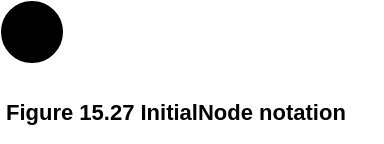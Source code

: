 <mxfile version="21.6.8" type="device" pages="21">
  <diagram name="15.27" id="sU2IbTEZTg9bS71oTXst">
    <mxGraphModel dx="880" dy="545" grid="1" gridSize="10" guides="1" tooltips="1" connect="1" arrows="1" fold="1" page="1" pageScale="1" pageWidth="1169" pageHeight="827" math="0" shadow="0">
      <root>
        <mxCell id="0" />
        <mxCell id="1" parent="0" />
        <mxCell id="okeIOGScXN_Sn-pgMZUo-1" value="" style="ellipse;fillColor=strokeColor;html=1;" parent="1" vertex="1">
          <mxGeometry width="30" height="30" as="geometry" />
        </mxCell>
        <mxCell id="okeIOGScXN_Sn-pgMZUo-2" value="&lt;b&gt;Figure 15.27 InitialNode notation&lt;/b&gt;" style="text;html=1;align=left;verticalAlign=middle;resizable=0;points=[];autosize=1;strokeColor=none;fillColor=none;fontSize=11;fontFamily=Helvetica;fontColor=default;" parent="1" vertex="1">
          <mxGeometry y="40" width="190" height="30" as="geometry" />
        </mxCell>
      </root>
    </mxGraphModel>
  </diagram>
  <diagram id="yMOb52fsN6fESetXoLfm" name="15.28">
    <mxGraphModel dx="880" dy="545" grid="1" gridSize="10" guides="1" tooltips="1" connect="1" arrows="1" fold="1" page="1" pageScale="1" pageWidth="1169" pageHeight="827" math="0" shadow="0">
      <root>
        <mxCell id="0" />
        <mxCell id="1" parent="0" />
        <mxCell id="2oV5GRFEXQHV0sgazucg-1" value="" style="ellipse;html=1;shape=endState;fillColor=strokeColor;" parent="1" vertex="1">
          <mxGeometry x="30" width="30" height="30" as="geometry" />
        </mxCell>
        <mxCell id="2oV5GRFEXQHV0sgazucg-2" value="&lt;i&gt;Activity Final&lt;/i&gt;" style="text;html=1;align=center;verticalAlign=middle;resizable=0;points=[];autosize=1;strokeColor=none;fillColor=none;fontSize=12;fontFamily=Times New Roman;fontColor=default;" parent="1" vertex="1">
          <mxGeometry y="40" width="90" height="30" as="geometry" />
        </mxCell>
        <mxCell id="2oV5GRFEXQHV0sgazucg-3" value="" style="shape=sumEllipse;perimeter=ellipsePerimeter;html=1;backgroundOutline=1;" parent="1" vertex="1">
          <mxGeometry x="110" width="30" height="30" as="geometry" />
        </mxCell>
        <mxCell id="2oV5GRFEXQHV0sgazucg-4" value="&lt;i&gt;Flow final&lt;/i&gt;" style="text;html=1;align=center;verticalAlign=middle;resizable=0;points=[];autosize=1;strokeColor=none;fillColor=none;fontSize=12;fontFamily=Times New Roman;fontColor=default;" parent="1" vertex="1">
          <mxGeometry x="90" y="40" width="70" height="30" as="geometry" />
        </mxCell>
        <mxCell id="2oV5GRFEXQHV0sgazucg-6" value="&lt;b&gt;Figure 15.28 FinalNode notation&lt;/b&gt;" style="text;html=1;align=left;verticalAlign=middle;resizable=0;points=[];autosize=1;strokeColor=none;fillColor=none;fontSize=11;fontFamily=Helvetica;fontColor=default;" parent="1" vertex="1">
          <mxGeometry y="70" width="190" height="30" as="geometry" />
        </mxCell>
      </root>
    </mxGraphModel>
  </diagram>
  <diagram id="cyFQYGiR2Xk49Cffgr8N" name="15.29">
    <mxGraphModel dx="880" dy="545" grid="1" gridSize="10" guides="1" tooltips="1" connect="1" arrows="1" fold="1" page="1" pageScale="1" pageWidth="1169" pageHeight="827" math="0" shadow="0">
      <root>
        <mxCell id="0" />
        <mxCell id="1" parent="0" />
        <mxCell id="XAyxH_9S-hWoW-aoWAsU-1" value="" style="html=1;points=[];perimeter=orthogonalPerimeter;fillColor=strokeColor;" parent="1" vertex="1">
          <mxGeometry x="57.5" y="10" width="5" height="80" as="geometry" />
        </mxCell>
        <mxCell id="XAyxH_9S-hWoW-aoWAsU-2" value="&lt;i&gt;Fork node&lt;br&gt;(without flows)&lt;br&gt;&lt;/i&gt;" style="text;html=1;align=center;verticalAlign=middle;resizable=0;points=[];autosize=1;strokeColor=none;fillColor=none;fontSize=12;fontFamily=Times New Roman;fontColor=default;" parent="1" vertex="1">
          <mxGeometry x="10" y="90" width="100" height="40" as="geometry" />
        </mxCell>
        <mxCell id="XAyxH_9S-hWoW-aoWAsU-4" style="edgeStyle=orthogonalEdgeStyle;rounded=0;orthogonalLoop=1;jettySize=auto;html=1;endArrow=openThin;endFill=0;endSize=12;" parent="1" edge="1">
          <mxGeometry relative="1" as="geometry">
            <mxPoint x="170" y="51" as="targetPoint" />
            <mxPoint x="130" y="51" as="sourcePoint" />
          </mxGeometry>
        </mxCell>
        <mxCell id="XAyxH_9S-hWoW-aoWAsU-5" style="edgeStyle=orthogonalEdgeStyle;rounded=0;orthogonalLoop=1;jettySize=auto;html=1;endArrow=openThin;endFill=0;endSize=12;" parent="1" edge="1">
          <mxGeometry relative="1" as="geometry">
            <mxPoint x="250" y="20" as="targetPoint" />
            <mxPoint x="175" y="20" as="sourcePoint" />
          </mxGeometry>
        </mxCell>
        <mxCell id="XAyxH_9S-hWoW-aoWAsU-3" value="" style="html=1;points=[];perimeter=orthogonalPerimeter;fillColor=strokeColor;" parent="1" vertex="1">
          <mxGeometry x="170" y="10" width="5" height="80" as="geometry" />
        </mxCell>
        <mxCell id="XAyxH_9S-hWoW-aoWAsU-6" style="edgeStyle=orthogonalEdgeStyle;rounded=0;orthogonalLoop=1;jettySize=auto;html=1;endArrow=openThin;endFill=0;endSize=12;" parent="1" edge="1">
          <mxGeometry relative="1" as="geometry">
            <mxPoint x="250" y="31" as="targetPoint" />
            <mxPoint x="175" y="31" as="sourcePoint" />
          </mxGeometry>
        </mxCell>
        <mxCell id="XAyxH_9S-hWoW-aoWAsU-7" style="edgeStyle=orthogonalEdgeStyle;rounded=0;orthogonalLoop=1;jettySize=auto;html=1;endArrow=openThin;endFill=0;endSize=12;" parent="1" edge="1">
          <mxGeometry relative="1" as="geometry">
            <mxPoint x="250" y="81" as="targetPoint" />
            <mxPoint x="175" y="81" as="sourcePoint" />
          </mxGeometry>
        </mxCell>
        <mxCell id="XAyxH_9S-hWoW-aoWAsU-8" value="&lt;i&gt;Fork node&lt;br&gt;(with flows)&lt;br&gt;&lt;/i&gt;" style="text;html=1;align=center;verticalAlign=middle;resizable=0;points=[];autosize=1;strokeColor=none;fillColor=none;fontSize=12;fontFamily=Times New Roman;fontColor=default;" parent="1" vertex="1">
          <mxGeometry x="140" y="90" width="80" height="40" as="geometry" />
        </mxCell>
        <mxCell id="XAyxH_9S-hWoW-aoWAsU-9" value="&lt;b&gt;Figure 15.29 ForkNode and JoinNode notation&lt;/b&gt;" style="text;html=1;align=left;verticalAlign=middle;resizable=0;points=[];autosize=1;strokeColor=none;fillColor=none;fontSize=11;fontFamily=Helvetica;fontColor=default;" parent="1" vertex="1">
          <mxGeometry x="10" y="130" width="260" height="30" as="geometry" />
        </mxCell>
        <mxCell id="XAyxH_9S-hWoW-aoWAsU-10" value="…" style="text;html=1;align=center;verticalAlign=middle;resizable=0;points=[];autosize=1;strokeColor=none;fillColor=none;rotation=90;fontStyle=1" parent="1" vertex="1">
          <mxGeometry x="180" y="39" width="40" height="30" as="geometry" />
        </mxCell>
      </root>
    </mxGraphModel>
  </diagram>
  <diagram id="5qoZlgo3drI8AXY9YXAr" name="15.30">
    <mxGraphModel dx="880" dy="545" grid="1" gridSize="10" guides="1" tooltips="1" connect="1" arrows="1" fold="1" page="1" pageScale="1" pageWidth="1169" pageHeight="827" math="0" shadow="0">
      <root>
        <mxCell id="0" />
        <mxCell id="1" parent="0" />
        <mxCell id="ExyXoKLSYcqH53PHdCtD-2" style="edgeStyle=orthogonalEdgeStyle;rounded=0;orthogonalLoop=1;jettySize=auto;html=1;endArrow=openThin;endFill=0;endSize=12;" parent="1" edge="1">
          <mxGeometry relative="1" as="geometry">
            <mxPoint x="235" y="40" as="targetPoint" />
            <mxPoint x="160" y="40" as="sourcePoint" />
          </mxGeometry>
        </mxCell>
        <mxCell id="ExyXoKLSYcqH53PHdCtD-9" style="edgeStyle=orthogonalEdgeStyle;rounded=0;orthogonalLoop=1;jettySize=auto;html=1;endArrow=openThin;endFill=0;endSize=12;" parent="1" source="ExyXoKLSYcqH53PHdCtD-3" edge="1">
          <mxGeometry relative="1" as="geometry">
            <mxPoint x="275" y="70" as="targetPoint" />
          </mxGeometry>
        </mxCell>
        <mxCell id="ExyXoKLSYcqH53PHdCtD-3" value="" style="html=1;points=[];perimeter=orthogonalPerimeter;fillColor=strokeColor;" parent="1" vertex="1">
          <mxGeometry x="235" y="30" width="5" height="80" as="geometry" />
        </mxCell>
        <mxCell id="ExyXoKLSYcqH53PHdCtD-4" style="edgeStyle=orthogonalEdgeStyle;rounded=0;orthogonalLoop=1;jettySize=auto;html=1;endArrow=openThin;endFill=0;endSize=12;" parent="1" edge="1">
          <mxGeometry relative="1" as="geometry">
            <mxPoint x="235" y="51" as="targetPoint" />
            <mxPoint x="160" y="51" as="sourcePoint" />
          </mxGeometry>
        </mxCell>
        <mxCell id="ExyXoKLSYcqH53PHdCtD-5" style="edgeStyle=orthogonalEdgeStyle;rounded=0;orthogonalLoop=1;jettySize=auto;html=1;endArrow=openThin;endFill=0;endSize=12;" parent="1" edge="1">
          <mxGeometry relative="1" as="geometry">
            <mxPoint x="235" y="101" as="targetPoint" />
            <mxPoint x="160" y="101" as="sourcePoint" />
          </mxGeometry>
        </mxCell>
        <mxCell id="ExyXoKLSYcqH53PHdCtD-6" value="&lt;i&gt;Join node (with flows&lt;br&gt;and a join specification)&lt;br&gt;&lt;/i&gt;" style="text;html=1;align=center;verticalAlign=middle;resizable=0;points=[];autosize=1;strokeColor=none;fillColor=none;fontSize=12;fontFamily=Times New Roman;fontColor=default;" parent="1" vertex="1">
          <mxGeometry y="49" width="140" height="40" as="geometry" />
        </mxCell>
        <mxCell id="ExyXoKLSYcqH53PHdCtD-7" value="…" style="text;html=1;align=center;verticalAlign=middle;resizable=0;points=[];autosize=1;strokeColor=none;fillColor=none;rotation=270;fontStyle=1" parent="1" vertex="1">
          <mxGeometry x="195" y="59" width="40" height="30" as="geometry" />
        </mxCell>
        <mxCell id="ExyXoKLSYcqH53PHdCtD-8" value="{joinSpec = ...}" style="text;html=1;align=center;verticalAlign=middle;resizable=0;points=[];autosize=1;strokeColor=none;fillColor=none;" parent="1" vertex="1">
          <mxGeometry x="187.5" width="100" height="30" as="geometry" />
        </mxCell>
        <mxCell id="ExyXoKLSYcqH53PHdCtD-10" value="&lt;b&gt;Figure 15.30 joinSpec notation&lt;/b&gt;" style="text;html=1;align=left;verticalAlign=middle;resizable=0;points=[];autosize=1;strokeColor=none;fillColor=none;fontSize=11;fontFamily=Helvetica;fontColor=default;" parent="1" vertex="1">
          <mxGeometry y="120" width="180" height="30" as="geometry" />
        </mxCell>
      </root>
    </mxGraphModel>
  </diagram>
  <diagram id="tV29kWm0iOvZgFOC3QaG" name="15.31">
    <mxGraphModel dx="880" dy="545" grid="1" gridSize="10" guides="1" tooltips="1" connect="1" arrows="1" fold="1" page="1" pageScale="1" pageWidth="1169" pageHeight="827" math="0" shadow="0">
      <root>
        <mxCell id="0" />
        <mxCell id="1" parent="0" />
        <mxCell id="OcFDeDvhARKq-TU7-9Vh-1" style="edgeStyle=orthogonalEdgeStyle;rounded=0;orthogonalLoop=1;jettySize=auto;html=1;endArrow=openThin;endFill=0;endSize=12;" parent="1" edge="1">
          <mxGeometry relative="1" as="geometry">
            <mxPoint x="95" y="20" as="targetPoint" />
            <mxPoint x="20" y="20" as="sourcePoint" />
          </mxGeometry>
        </mxCell>
        <mxCell id="OcFDeDvhARKq-TU7-9Vh-3" value="" style="html=1;points=[];perimeter=orthogonalPerimeter;fillColor=strokeColor;" parent="1" vertex="1">
          <mxGeometry x="95" y="10" width="5" height="80" as="geometry" />
        </mxCell>
        <mxCell id="OcFDeDvhARKq-TU7-9Vh-4" style="edgeStyle=orthogonalEdgeStyle;rounded=0;orthogonalLoop=1;jettySize=auto;html=1;endArrow=openThin;endFill=0;endSize=12;" parent="1" edge="1">
          <mxGeometry relative="1" as="geometry">
            <mxPoint x="95" y="31" as="targetPoint" />
            <mxPoint x="20" y="31" as="sourcePoint" />
          </mxGeometry>
        </mxCell>
        <mxCell id="OcFDeDvhARKq-TU7-9Vh-5" style="edgeStyle=orthogonalEdgeStyle;rounded=0;orthogonalLoop=1;jettySize=auto;html=1;endArrow=openThin;endFill=0;endSize=12;" parent="1" edge="1">
          <mxGeometry relative="1" as="geometry">
            <mxPoint x="95" y="81" as="targetPoint" />
            <mxPoint x="20" y="81" as="sourcePoint" />
          </mxGeometry>
        </mxCell>
        <mxCell id="OcFDeDvhARKq-TU7-9Vh-6" value="…" style="text;html=1;align=center;verticalAlign=middle;resizable=0;points=[];autosize=1;strokeColor=none;fillColor=none;rotation=270;fontStyle=1" parent="1" vertex="1">
          <mxGeometry x="15" y="39" width="40" height="30" as="geometry" />
        </mxCell>
        <mxCell id="o5d3bKvOnaj9XSJ9vPiv-1" style="edgeStyle=orthogonalEdgeStyle;rounded=0;orthogonalLoop=1;jettySize=auto;html=1;endArrow=openThin;endFill=0;endSize=12;" parent="1" edge="1">
          <mxGeometry relative="1" as="geometry">
            <mxPoint x="176" y="20" as="targetPoint" />
            <mxPoint x="101" y="20" as="sourcePoint" />
          </mxGeometry>
        </mxCell>
        <mxCell id="o5d3bKvOnaj9XSJ9vPiv-3" style="edgeStyle=orthogonalEdgeStyle;rounded=0;orthogonalLoop=1;jettySize=auto;html=1;endArrow=openThin;endFill=0;endSize=12;" parent="1" edge="1">
          <mxGeometry relative="1" as="geometry">
            <mxPoint x="176" y="31" as="targetPoint" />
            <mxPoint x="101" y="31" as="sourcePoint" />
          </mxGeometry>
        </mxCell>
        <mxCell id="o5d3bKvOnaj9XSJ9vPiv-4" style="edgeStyle=orthogonalEdgeStyle;rounded=0;orthogonalLoop=1;jettySize=auto;html=1;endArrow=openThin;endFill=0;endSize=12;" parent="1" edge="1">
          <mxGeometry relative="1" as="geometry">
            <mxPoint x="176" y="81" as="targetPoint" />
            <mxPoint x="101" y="81" as="sourcePoint" />
          </mxGeometry>
        </mxCell>
        <mxCell id="o5d3bKvOnaj9XSJ9vPiv-5" value="…" style="text;html=1;align=center;verticalAlign=middle;resizable=0;points=[];autosize=1;strokeColor=none;fillColor=none;rotation=90;fontStyle=1" parent="1" vertex="1">
          <mxGeometry x="106" y="39" width="40" height="30" as="geometry" />
        </mxCell>
        <mxCell id="o5d3bKvOnaj9XSJ9vPiv-6" value="&lt;b&gt;Figure 15.31 Combined JoinNode/ ForkNode notation&lt;/b&gt;" style="text;html=1;align=left;verticalAlign=middle;resizable=0;points=[];autosize=1;strokeColor=none;fillColor=none;fontSize=11;fontFamily=Helvetica;fontColor=default;" parent="1" vertex="1">
          <mxGeometry y="130" width="300" height="30" as="geometry" />
        </mxCell>
        <mxCell id="o5d3bKvOnaj9XSJ9vPiv-7" value="&lt;i&gt;Join node and fork node used&lt;br&gt;together, sharing the same symbol&lt;br&gt;&lt;/i&gt;" style="text;html=1;align=center;verticalAlign=middle;resizable=0;points=[];autosize=1;strokeColor=none;fillColor=none;fontSize=11;fontFamily=Helvetica;fontColor=default;" parent="1" vertex="1">
          <mxGeometry x="2.5" y="90" width="190" height="40" as="geometry" />
        </mxCell>
      </root>
    </mxGraphModel>
  </diagram>
  <diagram id="jIkhFn6gFzgPQ-Rw15Me" name="15.32">
    <mxGraphModel dx="880" dy="545" grid="1" gridSize="10" guides="1" tooltips="1" connect="1" arrows="1" fold="1" page="1" pageScale="1" pageWidth="1169" pageHeight="827" math="0" shadow="0">
      <root>
        <mxCell id="0" />
        <mxCell id="1" parent="0" />
        <mxCell id="AoRNtKzqguaME6WlLv6Q-1" value="" style="rhombus;fontFamily=Helvetica;fontSize=11;fontColor=default;" parent="1" vertex="1">
          <mxGeometry x="30" y="40" width="20" height="30" as="geometry" />
        </mxCell>
        <mxCell id="AoRNtKzqguaME6WlLv6Q-3" style="edgeStyle=orthogonalEdgeStyle;shape=connector;rounded=0;orthogonalLoop=1;jettySize=auto;html=1;labelBackgroundColor=default;strokeColor=default;fontFamily=Helvetica;fontSize=11;fontColor=default;endArrow=openThin;endFill=0;endSize=12;" parent="1" source="AoRNtKzqguaME6WlLv6Q-2" edge="1">
          <mxGeometry relative="1" as="geometry">
            <mxPoint x="220" y="55" as="targetPoint" />
          </mxGeometry>
        </mxCell>
        <mxCell id="AoRNtKzqguaME6WlLv6Q-4" style="shape=connector;rounded=0;orthogonalLoop=1;jettySize=auto;html=1;exitX=0;exitY=0;exitDx=0;exitDy=0;labelBackgroundColor=default;strokeColor=default;fontFamily=Helvetica;fontSize=11;fontColor=default;endArrow=openThin;endFill=0;endSize=12;entryX=0;entryY=0;entryDx=0;entryDy=0;" parent="1" target="AoRNtKzqguaME6WlLv6Q-2" edge="1">
          <mxGeometry relative="1" as="geometry">
            <mxPoint x="120" y="20" as="sourcePoint" />
          </mxGeometry>
        </mxCell>
        <mxCell id="AoRNtKzqguaME6WlLv6Q-5" style="shape=connector;rounded=0;orthogonalLoop=1;jettySize=auto;html=1;exitX=0;exitY=1;exitDx=0;exitDy=0;labelBackgroundColor=default;strokeColor=default;fontFamily=Helvetica;fontSize=11;fontColor=default;endArrow=openThin;endFill=0;endSize=12;entryX=0;entryY=1;entryDx=0;entryDy=0;" parent="1" target="AoRNtKzqguaME6WlLv6Q-2" edge="1">
          <mxGeometry relative="1" as="geometry">
            <mxPoint x="120" y="90" as="sourcePoint" />
          </mxGeometry>
        </mxCell>
        <mxCell id="AoRNtKzqguaME6WlLv6Q-6" style="shape=connector;rounded=0;orthogonalLoop=1;jettySize=auto;html=1;exitX=0;exitY=0.5;exitDx=0;exitDy=0;labelBackgroundColor=default;strokeColor=default;fontFamily=Helvetica;fontSize=11;fontColor=default;endArrow=openThin;endFill=0;endSize=12;entryX=0;entryY=0.5;entryDx=0;entryDy=0;" parent="1" target="AoRNtKzqguaME6WlLv6Q-2" edge="1">
          <mxGeometry relative="1" as="geometry">
            <mxPoint x="100" y="55" as="sourcePoint" />
          </mxGeometry>
        </mxCell>
        <mxCell id="AoRNtKzqguaME6WlLv6Q-2" value="" style="rhombus;fontFamily=Helvetica;fontSize=11;fontColor=default;" parent="1" vertex="1">
          <mxGeometry x="150" y="40" width="20" height="30" as="geometry" />
        </mxCell>
        <mxCell id="VlkaFx2WreSkfF4KVxg4-1" value="…" style="text;html=1;align=center;verticalAlign=middle;resizable=0;points=[];autosize=1;strokeColor=none;fillColor=none;rotation=90;fontStyle=1" parent="1" vertex="1">
          <mxGeometry x="100" y="55" width="40" height="30" as="geometry" />
        </mxCell>
        <mxCell id="VlkaFx2WreSkfF4KVxg4-2" value="&lt;i&gt;Merge node&lt;/i&gt;" style="text;html=1;align=center;verticalAlign=middle;resizable=0;points=[];autosize=1;strokeColor=none;fillColor=none;fontSize=11;fontFamily=Helvetica;fontColor=default;" parent="1" vertex="1">
          <mxGeometry y="95" width="80" height="30" as="geometry" />
        </mxCell>
        <mxCell id="VlkaFx2WreSkfF4KVxg4-3" value="&lt;i&gt;Merge node&lt;br&gt;(with flows)&lt;br&gt;&lt;/i&gt;" style="text;html=1;align=center;verticalAlign=middle;resizable=0;points=[];autosize=1;strokeColor=none;fillColor=none;fontSize=11;fontFamily=Helvetica;fontColor=default;" parent="1" vertex="1">
          <mxGeometry x="120" y="95" width="80" height="40" as="geometry" />
        </mxCell>
        <mxCell id="VlkaFx2WreSkfF4KVxg4-4" value="&lt;b&gt;Figure 15.32 MergeNode notation&lt;/b&gt;" style="text;html=1;align=left;verticalAlign=middle;resizable=0;points=[];autosize=1;strokeColor=none;fillColor=none;fontSize=11;fontFamily=Helvetica;fontColor=default;" parent="1" vertex="1">
          <mxGeometry y="130" width="200" height="30" as="geometry" />
        </mxCell>
      </root>
    </mxGraphModel>
  </diagram>
  <diagram id="_CGUo9L4XgJb4q4trse4" name="15.33">
    <mxGraphModel dx="880" dy="545" grid="1" gridSize="10" guides="1" tooltips="1" connect="1" arrows="1" fold="1" page="1" pageScale="1" pageWidth="1169" pageHeight="827" math="0" shadow="0">
      <root>
        <mxCell id="0" />
        <mxCell id="1" parent="0" />
        <mxCell id="dx--MNeK5t1l9Z6BPp_P-1" value="" style="rhombus;fontFamily=Helvetica;fontSize=11;fontColor=default;" parent="1" vertex="1">
          <mxGeometry x="44" y="80" width="20" height="30" as="geometry" />
        </mxCell>
        <mxCell id="dx--MNeK5t1l9Z6BPp_P-2" style="edgeStyle=orthogonalEdgeStyle;shape=connector;rounded=0;orthogonalLoop=1;jettySize=auto;html=1;labelBackgroundColor=default;strokeColor=default;fontFamily=Helvetica;fontSize=11;fontColor=default;endArrow=openThin;endFill=0;endSize=12;" parent="1" source="dx--MNeK5t1l9Z6BPp_P-6" edge="1">
          <mxGeometry relative="1" as="geometry">
            <mxPoint x="334" y="95" as="targetPoint" />
          </mxGeometry>
        </mxCell>
        <mxCell id="dx--MNeK5t1l9Z6BPp_P-3" style="shape=connector;rounded=0;orthogonalLoop=1;jettySize=auto;html=1;exitX=0;exitY=0;exitDx=0;exitDy=0;labelBackgroundColor=default;strokeColor=default;fontFamily=Helvetica;fontSize=11;fontColor=default;endArrow=openThin;endFill=0;endSize=12;entryX=0;entryY=0;entryDx=0;entryDy=0;" parent="1" edge="1">
          <mxGeometry relative="1" as="geometry">
            <mxPoint x="279" y="103" as="sourcePoint" />
            <mxPoint x="314" y="130.5" as="targetPoint" />
          </mxGeometry>
        </mxCell>
        <mxCell id="dx--MNeK5t1l9Z6BPp_P-4" style="shape=connector;rounded=0;orthogonalLoop=1;jettySize=auto;html=1;exitX=0;exitY=1;exitDx=0;exitDy=0;labelBackgroundColor=default;strokeColor=default;fontFamily=Helvetica;fontSize=11;fontColor=default;endArrow=openThin;endFill=0;endSize=12;entryX=0;entryY=1;entryDx=0;entryDy=0;" parent="1" edge="1">
          <mxGeometry relative="1" as="geometry">
            <mxPoint x="280" y="87" as="sourcePoint" />
            <mxPoint x="315" y="59.5" as="targetPoint" />
          </mxGeometry>
        </mxCell>
        <mxCell id="dx--MNeK5t1l9Z6BPp_P-5" style="shape=connector;rounded=0;orthogonalLoop=1;jettySize=auto;html=1;exitX=0;exitY=0.5;exitDx=0;exitDy=0;labelBackgroundColor=default;strokeColor=default;fontFamily=Helvetica;fontSize=11;fontColor=default;endArrow=openThin;endFill=0;endSize=12;entryX=0;entryY=0.5;entryDx=0;entryDy=0;" parent="1" target="dx--MNeK5t1l9Z6BPp_P-6" edge="1">
          <mxGeometry relative="1" as="geometry">
            <mxPoint x="214" y="95" as="sourcePoint" />
          </mxGeometry>
        </mxCell>
        <mxCell id="dx--MNeK5t1l9Z6BPp_P-6" value="" style="rhombus;fontFamily=Helvetica;fontSize=11;fontColor=default;" parent="1" vertex="1">
          <mxGeometry x="264" y="80" width="20" height="30" as="geometry" />
        </mxCell>
        <mxCell id="dx--MNeK5t1l9Z6BPp_P-7" value="…" style="text;html=1;align=center;verticalAlign=middle;resizable=0;points=[];autosize=1;strokeColor=none;fillColor=none;rotation=90;fontStyle=1" parent="1" vertex="1">
          <mxGeometry x="304" y="95" width="40" height="30" as="geometry" />
        </mxCell>
        <mxCell id="dx--MNeK5t1l9Z6BPp_P-8" value="&lt;i&gt;Decision node&lt;/i&gt;" style="text;html=1;align=center;verticalAlign=middle;resizable=0;points=[];autosize=1;strokeColor=none;fillColor=none;fontSize=11;fontFamily=Helvetica;fontColor=default;" parent="1" vertex="1">
          <mxGeometry x="9" y="135" width="90" height="30" as="geometry" />
        </mxCell>
        <mxCell id="dx--MNeK5t1l9Z6BPp_P-9" value="&lt;i&gt;Decision node&lt;br&gt;with behavior&lt;br&gt;&lt;/i&gt;" style="text;html=1;align=center;verticalAlign=middle;resizable=0;points=[];autosize=1;strokeColor=none;fillColor=none;fontSize=11;fontFamily=Helvetica;fontColor=default;" parent="1" vertex="1">
          <mxGeometry x="99" y="135" width="90" height="40" as="geometry" />
        </mxCell>
        <mxCell id="dx--MNeK5t1l9Z6BPp_P-10" value="&lt;b&gt;Figure 15.33 DecisionNode notation&lt;/b&gt;" style="text;html=1;align=left;verticalAlign=middle;resizable=0;points=[];autosize=1;strokeColor=none;fillColor=none;fontSize=11;fontFamily=Helvetica;fontColor=default;" parent="1" vertex="1">
          <mxGeometry x="14" y="170" width="210" height="30" as="geometry" />
        </mxCell>
        <mxCell id="dx--MNeK5t1l9Z6BPp_P-11" value="" style="rhombus;fontFamily=Helvetica;fontSize=11;fontColor=default;" parent="1" vertex="1">
          <mxGeometry x="129" y="80" width="20" height="30" as="geometry" />
        </mxCell>
        <mxCell id="dx--MNeK5t1l9Z6BPp_P-13" style="shape=connector;rounded=0;orthogonalLoop=1;jettySize=auto;html=1;entryX=1;entryY=0;entryDx=0;entryDy=0;labelBackgroundColor=default;strokeColor=default;fontFamily=Helvetica;fontSize=11;fontColor=default;endArrow=none;endFill=0;endSize=12;startArrow=none;startFill=0;exitX=0.5;exitY=1;exitDx=0;exitDy=0;exitPerimeter=0;dashed=1;dashPattern=1 4;" parent="1" source="dx--MNeK5t1l9Z6BPp_P-12" target="dx--MNeK5t1l9Z6BPp_P-11" edge="1">
          <mxGeometry relative="1" as="geometry" />
        </mxCell>
        <mxCell id="dx--MNeK5t1l9Z6BPp_P-12" value="«decisionInput»&lt;br&gt;decision condition" style="shape=note2;boundedLbl=1;whiteSpace=wrap;html=1;size=11;verticalAlign=middle;align=left;fontFamily=Helvetica;fontSize=11;fontColor=default;spacingLeft=4;" parent="1" vertex="1">
          <mxGeometry x="104" y="20" width="110" height="40" as="geometry" />
        </mxCell>
        <mxCell id="dx--MNeK5t1l9Z6BPp_P-14" value="&lt;i&gt;Decision node&lt;br&gt;(with control flows)&lt;br&gt;&lt;/i&gt;" style="text;html=1;align=center;verticalAlign=middle;resizable=0;points=[];autosize=1;strokeColor=none;fillColor=none;fontSize=11;fontFamily=Helvetica;fontColor=default;" parent="1" vertex="1">
          <mxGeometry x="219" y="135" width="110" height="40" as="geometry" />
        </mxCell>
        <mxCell id="dx--MNeK5t1l9Z6BPp_P-15" style="edgeStyle=orthogonalEdgeStyle;shape=connector;rounded=0;orthogonalLoop=1;jettySize=auto;html=1;labelBackgroundColor=default;strokeColor=default;fontFamily=Helvetica;fontSize=11;fontColor=default;endArrow=openThin;endFill=0;endSize=12;" parent="1" source="dx--MNeK5t1l9Z6BPp_P-19" edge="1">
          <mxGeometry relative="1" as="geometry">
            <mxPoint x="494" y="95" as="targetPoint" />
          </mxGeometry>
        </mxCell>
        <mxCell id="dx--MNeK5t1l9Z6BPp_P-16" style="shape=connector;rounded=0;orthogonalLoop=1;jettySize=auto;html=1;exitX=0;exitY=0;exitDx=0;exitDy=0;labelBackgroundColor=default;strokeColor=default;fontFamily=Helvetica;fontSize=11;fontColor=default;endArrow=openThin;endFill=0;endSize=12;entryX=0;entryY=0;entryDx=0;entryDy=0;" parent="1" edge="1">
          <mxGeometry relative="1" as="geometry">
            <mxPoint x="439" y="103" as="sourcePoint" />
            <mxPoint x="474" y="130.5" as="targetPoint" />
          </mxGeometry>
        </mxCell>
        <mxCell id="dx--MNeK5t1l9Z6BPp_P-17" style="shape=connector;rounded=0;orthogonalLoop=1;jettySize=auto;html=1;exitX=0;exitY=1;exitDx=0;exitDy=0;labelBackgroundColor=default;strokeColor=default;fontFamily=Helvetica;fontSize=11;fontColor=default;endArrow=openThin;endFill=0;endSize=12;entryX=0;entryY=1;entryDx=0;entryDy=0;" parent="1" edge="1">
          <mxGeometry relative="1" as="geometry">
            <mxPoint x="440" y="87" as="sourcePoint" />
            <mxPoint x="475" y="59.5" as="targetPoint" />
          </mxGeometry>
        </mxCell>
        <mxCell id="dx--MNeK5t1l9Z6BPp_P-18" style="shape=connector;rounded=0;orthogonalLoop=1;jettySize=auto;html=1;exitX=0;exitY=0.5;exitDx=0;exitDy=0;labelBackgroundColor=default;strokeColor=default;fontFamily=Helvetica;fontSize=11;fontColor=default;endArrow=openThin;endFill=0;endSize=12;entryX=0;entryY=0.5;entryDx=0;entryDy=0;" parent="1" target="dx--MNeK5t1l9Z6BPp_P-19" edge="1">
          <mxGeometry relative="1" as="geometry">
            <mxPoint x="374" y="95" as="sourcePoint" />
          </mxGeometry>
        </mxCell>
        <mxCell id="dx--MNeK5t1l9Z6BPp_P-22" style="edgeStyle=orthogonalEdgeStyle;shape=connector;rounded=0;orthogonalLoop=1;jettySize=auto;html=1;labelBackgroundColor=default;strokeColor=default;fontFamily=Helvetica;fontSize=11;fontColor=default;endArrow=openThin;endFill=0;endSize=12;" parent="1" target="dx--MNeK5t1l9Z6BPp_P-19" edge="1">
          <mxGeometry relative="1" as="geometry">
            <mxPoint x="434" y="20" as="sourcePoint" />
          </mxGeometry>
        </mxCell>
        <mxCell id="dx--MNeK5t1l9Z6BPp_P-23" value="«decisionInputFlow»" style="edgeLabel;html=1;align=center;verticalAlign=middle;resizable=0;points=[];fontSize=11;fontFamily=Helvetica;fontColor=default;" parent="dx--MNeK5t1l9Z6BPp_P-22" vertex="1" connectable="0">
          <mxGeometry x="-0.338" y="2" relative="1" as="geometry">
            <mxPoint x="56" y="-14" as="offset" />
          </mxGeometry>
        </mxCell>
        <mxCell id="dx--MNeK5t1l9Z6BPp_P-19" value="" style="rhombus;fontFamily=Helvetica;fontSize=11;fontColor=default;" parent="1" vertex="1">
          <mxGeometry x="424" y="80" width="20" height="30" as="geometry" />
        </mxCell>
        <mxCell id="dx--MNeK5t1l9Z6BPp_P-20" value="…" style="text;html=1;align=center;verticalAlign=middle;resizable=0;points=[];autosize=1;strokeColor=none;fillColor=none;rotation=90;fontStyle=1" parent="1" vertex="1">
          <mxGeometry x="464" y="95" width="40" height="30" as="geometry" />
        </mxCell>
        <mxCell id="dx--MNeK5t1l9Z6BPp_P-21" value="&lt;i&gt;Decision node&lt;br&gt;(with control flows)&lt;br&gt;&lt;/i&gt;" style="text;html=1;align=center;verticalAlign=middle;resizable=0;points=[];autosize=1;strokeColor=none;fillColor=none;fontSize=11;fontFamily=Helvetica;fontColor=default;" parent="1" vertex="1">
          <mxGeometry x="379" y="135" width="110" height="40" as="geometry" />
        </mxCell>
      </root>
    </mxGraphModel>
  </diagram>
  <diagram id="hsLvhmnOHoEatD4U4Tj5" name="15.34">
    <mxGraphModel dx="880" dy="545" grid="1" gridSize="10" guides="1" tooltips="1" connect="1" arrows="1" fold="1" page="1" pageScale="1" pageWidth="1169" pageHeight="827" math="0" shadow="0">
      <root>
        <mxCell id="0" />
        <mxCell id="1" parent="0" />
        <mxCell id="cdakfP_ef8ipnRfnqYwK-1" style="edgeStyle=orthogonalEdgeStyle;shape=connector;rounded=0;orthogonalLoop=1;jettySize=auto;html=1;labelBackgroundColor=default;strokeColor=default;fontFamily=Helvetica;fontSize=11;fontColor=default;endArrow=openThin;endFill=0;endSize=12;" parent="1" source="cdakfP_ef8ipnRfnqYwK-5" edge="1">
          <mxGeometry relative="1" as="geometry">
            <mxPoint x="160" y="57.5" as="targetPoint" />
          </mxGeometry>
        </mxCell>
        <mxCell id="cdakfP_ef8ipnRfnqYwK-2" style="shape=connector;rounded=0;orthogonalLoop=1;jettySize=auto;html=1;exitX=0;exitY=0;exitDx=0;exitDy=0;labelBackgroundColor=default;strokeColor=default;fontFamily=Helvetica;fontSize=11;fontColor=default;endArrow=openThin;endFill=0;endSize=12;entryX=0;entryY=0;entryDx=0;entryDy=0;" parent="1" edge="1">
          <mxGeometry relative="1" as="geometry">
            <mxPoint x="105" y="65.5" as="sourcePoint" />
            <mxPoint x="140" y="93" as="targetPoint" />
          </mxGeometry>
        </mxCell>
        <mxCell id="cdakfP_ef8ipnRfnqYwK-3" style="shape=connector;rounded=0;orthogonalLoop=1;jettySize=auto;html=1;exitX=0;exitY=1;exitDx=0;exitDy=0;labelBackgroundColor=default;strokeColor=default;fontFamily=Helvetica;fontSize=11;fontColor=default;endArrow=openThin;endFill=0;endSize=12;entryX=0;entryY=1;entryDx=0;entryDy=0;" parent="1" edge="1">
          <mxGeometry relative="1" as="geometry">
            <mxPoint x="106" y="49.5" as="sourcePoint" />
            <mxPoint x="141" y="22" as="targetPoint" />
          </mxGeometry>
        </mxCell>
        <mxCell id="cdakfP_ef8ipnRfnqYwK-4" style="shape=connector;rounded=0;orthogonalLoop=1;jettySize=auto;html=1;exitX=0;exitY=0.5;exitDx=0;exitDy=0;labelBackgroundColor=default;strokeColor=default;fontFamily=Helvetica;fontSize=11;fontColor=default;endArrow=openThin;endFill=0;endSize=12;entryX=0;entryY=0.5;entryDx=0;entryDy=0;" parent="1" target="cdakfP_ef8ipnRfnqYwK-5" edge="1">
          <mxGeometry relative="1" as="geometry">
            <mxPoint x="40" y="57.5" as="sourcePoint" />
          </mxGeometry>
        </mxCell>
        <mxCell id="cdakfP_ef8ipnRfnqYwK-5" value="" style="rhombus;fontFamily=Helvetica;fontSize=11;fontColor=default;" parent="1" vertex="1">
          <mxGeometry x="90" y="42.5" width="20" height="30" as="geometry" />
        </mxCell>
        <mxCell id="cdakfP_ef8ipnRfnqYwK-6" value="…" style="text;html=1;align=center;verticalAlign=middle;resizable=0;points=[];autosize=1;strokeColor=none;fillColor=none;rotation=90;fontStyle=1" parent="1" vertex="1">
          <mxGeometry x="130" y="57.5" width="40" height="30" as="geometry" />
        </mxCell>
        <mxCell id="cdakfP_ef8ipnRfnqYwK-7" value="&lt;i&gt;Merge node and decision node used&lt;br&gt;together, sharing the same symbol&lt;br&gt;&lt;/i&gt;" style="text;html=1;align=center;verticalAlign=middle;resizable=0;points=[];autosize=1;strokeColor=none;fillColor=none;fontSize=11;fontFamily=Helvetica;fontColor=default;" parent="1" vertex="1">
          <mxGeometry y="97.5" width="200" height="40" as="geometry" />
        </mxCell>
        <mxCell id="6cah7vnE-Tf5h1KBigpX-2" style="shape=connector;rounded=0;orthogonalLoop=1;jettySize=auto;html=1;exitX=0;exitY=0;exitDx=0;exitDy=0;labelBackgroundColor=default;strokeColor=default;fontFamily=Helvetica;fontSize=11;fontColor=default;endArrow=openThin;endFill=0;endSize=12;entryX=0;entryY=0;entryDx=0;entryDy=0;" parent="1" edge="1">
          <mxGeometry relative="1" as="geometry">
            <mxPoint x="60" y="22.5" as="sourcePoint" />
            <mxPoint x="95" y="50" as="targetPoint" />
          </mxGeometry>
        </mxCell>
        <mxCell id="6cah7vnE-Tf5h1KBigpX-3" style="shape=connector;rounded=0;orthogonalLoop=1;jettySize=auto;html=1;exitX=0;exitY=1;exitDx=0;exitDy=0;labelBackgroundColor=default;strokeColor=default;fontFamily=Helvetica;fontSize=11;fontColor=default;endArrow=openThin;endFill=0;endSize=12;entryX=0;entryY=1;entryDx=0;entryDy=0;" parent="1" edge="1">
          <mxGeometry relative="1" as="geometry">
            <mxPoint x="60" y="92.5" as="sourcePoint" />
            <mxPoint x="95" y="65" as="targetPoint" />
          </mxGeometry>
        </mxCell>
        <mxCell id="6cah7vnE-Tf5h1KBigpX-6" value="…" style="text;html=1;align=center;verticalAlign=middle;resizable=0;points=[];autosize=1;strokeColor=none;fillColor=none;rotation=90;fontStyle=1" parent="1" vertex="1">
          <mxGeometry x="40" y="57.5" width="40" height="30" as="geometry" />
        </mxCell>
        <mxCell id="6cah7vnE-Tf5h1KBigpX-8" value="&lt;b&gt;Figure 15.34 Combined MergeNode/DecisionNode notation&lt;/b&gt;" style="text;html=1;align=left;verticalAlign=middle;resizable=0;points=[];autosize=1;strokeColor=none;fillColor=none;fontSize=11;fontFamily=Helvetica;fontColor=default;" parent="1" vertex="1">
          <mxGeometry y="137.5" width="330" height="30" as="geometry" />
        </mxCell>
      </root>
    </mxGraphModel>
  </diagram>
  <diagram id="3YYw9GCbLDnCN9m6Mv-I" name="15.35">
    <mxGraphModel dx="880" dy="545" grid="1" gridSize="10" guides="1" tooltips="1" connect="1" arrows="1" fold="1" page="1" pageScale="1" pageWidth="1169" pageHeight="827" math="0" shadow="0">
      <root>
        <mxCell id="0" />
        <mxCell id="1" parent="0" />
        <mxCell id="4gN8MTKHFRb89oephea5-4" style="edgeStyle=orthogonalEdgeStyle;shape=connector;rounded=0;orthogonalLoop=1;jettySize=auto;html=1;entryX=0;entryY=0.5;entryDx=0;entryDy=0;labelBackgroundColor=default;strokeColor=default;fontFamily=Helvetica;fontSize=11;fontColor=default;endArrow=openThin;endFill=0;endSize=12;" parent="1" source="4gN8MTKHFRb89oephea5-1" target="4gN8MTKHFRb89oephea5-3" edge="1">
          <mxGeometry relative="1" as="geometry" />
        </mxCell>
        <mxCell id="4gN8MTKHFRb89oephea5-1" value="" style="ellipse;fillColor=strokeColor;html=1;fontFamily=Helvetica;fontSize=11;fontColor=default;" parent="1" vertex="1">
          <mxGeometry y="5" width="30" height="30" as="geometry" />
        </mxCell>
        <mxCell id="4gN8MTKHFRb89oephea5-3" value="Receive&lt;br&gt;Order" style="html=1;align=center;verticalAlign=top;rounded=1;absoluteArcSize=1;arcSize=10;dashed=0;whiteSpace=wrap;fontFamily=Helvetica;fontSize=11;fontColor=default;" parent="1" vertex="1">
          <mxGeometry x="60" width="60" height="40" as="geometry" />
        </mxCell>
        <mxCell id="4gN8MTKHFRb89oephea5-5" value="&lt;b&gt;Figure 15.35 InitialNode example&lt;/b&gt;" style="text;html=1;align=left;verticalAlign=middle;resizable=0;points=[];autosize=1;strokeColor=none;fillColor=none;fontSize=11;fontFamily=Helvetica;fontColor=default;" parent="1" vertex="1">
          <mxGeometry y="40" width="190" height="30" as="geometry" />
        </mxCell>
      </root>
    </mxGraphModel>
  </diagram>
  <diagram id="8VZq2izU0zqTg-iFz6CJ" name="15.36">
    <mxGraphModel dx="880" dy="545" grid="1" gridSize="10" guides="1" tooltips="1" connect="1" arrows="1" fold="1" page="1" pageScale="1" pageWidth="1169" pageHeight="827" math="0" shadow="0">
      <root>
        <mxCell id="0" />
        <mxCell id="1" parent="0" />
        <mxCell id="2bBKHkV2SwVtH7NCT4aR-1" value="Fill&lt;br&gt;Order" style="html=1;align=center;verticalAlign=top;rounded=1;absoluteArcSize=1;arcSize=10;dashed=0;whiteSpace=wrap;fontFamily=Helvetica;fontSize=11;fontColor=default;" parent="1" vertex="1">
          <mxGeometry y="30" width="50" height="40" as="geometry" />
        </mxCell>
        <mxCell id="2bBKHkV2SwVtH7NCT4aR-2" value="Ship&lt;br&gt;Order" style="html=1;align=center;verticalAlign=top;rounded=1;absoluteArcSize=1;arcSize=10;dashed=0;whiteSpace=wrap;fontFamily=Helvetica;fontSize=11;fontColor=default;" parent="1" vertex="1">
          <mxGeometry x="120" width="50" height="40" as="geometry" />
        </mxCell>
        <mxCell id="2bBKHkV2SwVtH7NCT4aR-3" value="Send&lt;br&gt;Invoice" style="html=1;align=center;verticalAlign=top;rounded=1;absoluteArcSize=1;arcSize=10;dashed=0;whiteSpace=wrap;fontFamily=Helvetica;fontSize=11;fontColor=default;" parent="1" vertex="1">
          <mxGeometry x="120" y="60" width="50" height="40" as="geometry" />
        </mxCell>
        <mxCell id="2bBKHkV2SwVtH7NCT4aR-6" style="edgeStyle=orthogonalEdgeStyle;shape=connector;rounded=0;orthogonalLoop=1;jettySize=auto;html=1;labelBackgroundColor=default;strokeColor=default;fontFamily=Helvetica;fontSize=11;fontColor=default;endArrow=openThin;endFill=0;endSize=12;exitX=1;exitY=0.5;exitDx=0;exitDy=0;" parent="1" source="2bBKHkV2SwVtH7NCT4aR-1" target="2bBKHkV2SwVtH7NCT4aR-4" edge="1">
          <mxGeometry relative="1" as="geometry" />
        </mxCell>
        <mxCell id="2bBKHkV2SwVtH7NCT4aR-7" style="edgeStyle=orthogonalEdgeStyle;shape=connector;rounded=0;orthogonalLoop=1;jettySize=auto;html=1;entryX=0;entryY=0.5;entryDx=0;entryDy=0;labelBackgroundColor=default;strokeColor=default;fontFamily=Helvetica;fontSize=11;fontColor=default;endArrow=openThin;endFill=0;endSize=12;" parent="1" source="2bBKHkV2SwVtH7NCT4aR-4" target="2bBKHkV2SwVtH7NCT4aR-2" edge="1">
          <mxGeometry relative="1" as="geometry">
            <Array as="points">
              <mxPoint x="100" y="20" />
              <mxPoint x="100" y="20" />
            </Array>
          </mxGeometry>
        </mxCell>
        <mxCell id="2bBKHkV2SwVtH7NCT4aR-8" style="edgeStyle=orthogonalEdgeStyle;shape=connector;rounded=0;orthogonalLoop=1;jettySize=auto;html=1;entryX=0;entryY=0.5;entryDx=0;entryDy=0;labelBackgroundColor=default;strokeColor=default;fontFamily=Helvetica;fontSize=11;fontColor=default;endArrow=openThin;endFill=0;endSize=12;" parent="1" source="2bBKHkV2SwVtH7NCT4aR-4" target="2bBKHkV2SwVtH7NCT4aR-3" edge="1">
          <mxGeometry relative="1" as="geometry">
            <Array as="points">
              <mxPoint x="100" y="80" />
              <mxPoint x="100" y="80" />
            </Array>
          </mxGeometry>
        </mxCell>
        <mxCell id="2bBKHkV2SwVtH7NCT4aR-4" value="" style="html=1;points=[];perimeter=orthogonalPerimeter;fillColor=strokeColor;fontFamily=Helvetica;fontSize=11;fontColor=default;" parent="1" vertex="1">
          <mxGeometry x="80" y="10" width="5" height="80" as="geometry" />
        </mxCell>
        <mxCell id="2bBKHkV2SwVtH7NCT4aR-9" value="&lt;b&gt;Figure 15.36 ForkNode example&lt;/b&gt;" style="text;html=1;align=left;verticalAlign=middle;resizable=0;points=[];autosize=1;strokeColor=none;fillColor=none;fontSize=11;fontFamily=Helvetica;fontColor=default;" parent="1" vertex="1">
          <mxGeometry y="100" width="190" height="30" as="geometry" />
        </mxCell>
      </root>
    </mxGraphModel>
  </diagram>
  <diagram id="Kg9tIjcEUgoCQMA3BliV" name="15.37">
    <mxGraphModel dx="880" dy="545" grid="1" gridSize="10" guides="1" tooltips="1" connect="1" arrows="1" fold="1" page="1" pageScale="1" pageWidth="1169" pageHeight="827" math="0" shadow="0">
      <root>
        <mxCell id="0" />
        <mxCell id="1" parent="0" />
        <mxCell id="kAfJ-1b07_cKj8w_4Qm2-1" value="Ship&lt;br&gt;Order" style="html=1;align=center;verticalAlign=top;rounded=1;absoluteArcSize=1;arcSize=10;dashed=0;whiteSpace=wrap;fontFamily=Helvetica;fontSize=11;fontColor=default;" parent="1" vertex="1">
          <mxGeometry width="50" height="40" as="geometry" />
        </mxCell>
        <mxCell id="kAfJ-1b07_cKj8w_4Qm2-2" value="Send&lt;br&gt;Invoice" style="html=1;align=center;verticalAlign=top;rounded=1;absoluteArcSize=1;arcSize=10;dashed=0;whiteSpace=wrap;fontFamily=Helvetica;fontSize=11;fontColor=default;" parent="1" vertex="1">
          <mxGeometry y="60" width="50" height="40" as="geometry" />
        </mxCell>
        <mxCell id="kAfJ-1b07_cKj8w_4Qm2-5" style="edgeStyle=orthogonalEdgeStyle;shape=connector;rounded=0;orthogonalLoop=1;jettySize=auto;html=1;entryX=0;entryY=0.5;entryDx=0;entryDy=0;labelBackgroundColor=default;strokeColor=default;fontFamily=Helvetica;fontSize=11;fontColor=default;endArrow=openThin;endFill=0;endSize=12;" parent="1" source="kAfJ-1b07_cKj8w_4Qm2-3" target="kAfJ-1b07_cKj8w_4Qm2-4" edge="1">
          <mxGeometry relative="1" as="geometry" />
        </mxCell>
        <mxCell id="kAfJ-1b07_cKj8w_4Qm2-7" style="edgeStyle=orthogonalEdgeStyle;shape=connector;rounded=0;orthogonalLoop=1;jettySize=auto;html=1;labelBackgroundColor=default;strokeColor=default;fontFamily=Helvetica;fontSize=11;fontColor=default;endArrow=openThin;endFill=0;endSize=12;exitX=1;exitY=0.5;exitDx=0;exitDy=0;" parent="1" source="kAfJ-1b07_cKj8w_4Qm2-1" target="kAfJ-1b07_cKj8w_4Qm2-3" edge="1">
          <mxGeometry relative="1" as="geometry">
            <Array as="points">
              <mxPoint x="90" y="20" />
              <mxPoint x="90" y="20" />
            </Array>
          </mxGeometry>
        </mxCell>
        <mxCell id="kAfJ-1b07_cKj8w_4Qm2-9" style="edgeStyle=orthogonalEdgeStyle;shape=connector;rounded=0;orthogonalLoop=1;jettySize=auto;html=1;labelBackgroundColor=default;strokeColor=default;fontFamily=Helvetica;fontSize=11;fontColor=default;endArrow=openThin;endFill=0;endSize=12;exitX=1;exitY=0.5;exitDx=0;exitDy=0;" parent="1" source="kAfJ-1b07_cKj8w_4Qm2-2" target="kAfJ-1b07_cKj8w_4Qm2-3" edge="1">
          <mxGeometry relative="1" as="geometry">
            <Array as="points">
              <mxPoint x="90" y="80" />
              <mxPoint x="90" y="80" />
            </Array>
          </mxGeometry>
        </mxCell>
        <mxCell id="kAfJ-1b07_cKj8w_4Qm2-3" value="" style="html=1;points=[];perimeter=orthogonalPerimeter;fillColor=strokeColor;fontFamily=Helvetica;fontSize=11;fontColor=default;" parent="1" vertex="1">
          <mxGeometry x="100" y="10" width="5" height="80" as="geometry" />
        </mxCell>
        <mxCell id="kAfJ-1b07_cKj8w_4Qm2-4" value="Close&lt;br&gt;Order" style="html=1;align=center;verticalAlign=top;rounded=1;absoluteArcSize=1;arcSize=10;dashed=0;whiteSpace=wrap;fontFamily=Helvetica;fontSize=11;fontColor=default;" parent="1" vertex="1">
          <mxGeometry x="150" y="30" width="50" height="40" as="geometry" />
        </mxCell>
        <mxCell id="kAfJ-1b07_cKj8w_4Qm2-10" value="&lt;b&gt;Figure 15.37 JoinNode example&lt;/b&gt;" style="text;html=1;align=left;verticalAlign=middle;resizable=0;points=[];autosize=1;strokeColor=none;fillColor=none;fontSize=11;fontFamily=Helvetica;fontColor=default;" parent="1" vertex="1">
          <mxGeometry y="100" width="190" height="30" as="geometry" />
        </mxCell>
      </root>
    </mxGraphModel>
  </diagram>
  <diagram id="y5am21kDq1cL94V1dH75" name="15.38">
    <mxGraphModel dx="880" dy="545" grid="1" gridSize="10" guides="1" tooltips="1" connect="1" arrows="1" fold="1" page="1" pageScale="1" pageWidth="1169" pageHeight="827" math="0" shadow="0">
      <root>
        <mxCell id="0" />
        <mxCell id="1" parent="0" />
        <mxCell id="0vYQfEN7s8inCGduZbnt-1" value="Select&lt;br&gt;Drink" style="html=1;align=center;verticalAlign=top;rounded=1;absoluteArcSize=1;arcSize=10;dashed=0;whiteSpace=wrap;fontFamily=Helvetica;fontSize=11;fontColor=default;" parent="1" vertex="1">
          <mxGeometry y="70" width="50" height="40" as="geometry" />
        </mxCell>
        <mxCell id="0vYQfEN7s8inCGduZbnt-2" value="Insert&lt;br&gt;Coin" style="html=1;align=center;verticalAlign=top;rounded=1;absoluteArcSize=1;arcSize=10;dashed=0;whiteSpace=wrap;fontFamily=Helvetica;fontSize=11;fontColor=default;" parent="1" vertex="1">
          <mxGeometry y="130" width="50" height="40" as="geometry" />
        </mxCell>
        <mxCell id="0vYQfEN7s8inCGduZbnt-3" style="edgeStyle=orthogonalEdgeStyle;shape=connector;rounded=0;orthogonalLoop=1;jettySize=auto;html=1;entryX=0;entryY=0.5;entryDx=0;entryDy=0;labelBackgroundColor=default;strokeColor=default;fontFamily=Helvetica;fontSize=11;fontColor=default;endArrow=openThin;endFill=0;endSize=12;" parent="1" source="0vYQfEN7s8inCGduZbnt-6" target="0vYQfEN7s8inCGduZbnt-7" edge="1">
          <mxGeometry relative="1" as="geometry" />
        </mxCell>
        <mxCell id="0vYQfEN7s8inCGduZbnt-4" style="edgeStyle=orthogonalEdgeStyle;shape=connector;rounded=0;orthogonalLoop=1;jettySize=auto;html=1;labelBackgroundColor=default;strokeColor=default;fontFamily=Helvetica;fontSize=11;fontColor=default;endArrow=openThin;endFill=0;endSize=12;exitX=1;exitY=0.5;exitDx=0;exitDy=0;" parent="1" source="0vYQfEN7s8inCGduZbnt-1" target="0vYQfEN7s8inCGduZbnt-6" edge="1">
          <mxGeometry relative="1" as="geometry">
            <Array as="points">
              <mxPoint x="90" y="90" />
              <mxPoint x="90" y="90" />
            </Array>
          </mxGeometry>
        </mxCell>
        <mxCell id="0vYQfEN7s8inCGduZbnt-9" value="A" style="edgeLabel;html=1;align=center;verticalAlign=middle;resizable=0;points=[];fontSize=11;fontFamily=Helvetica;fontColor=default;" parent="0vYQfEN7s8inCGduZbnt-4" vertex="1" connectable="0">
          <mxGeometry x="0.16" y="-2" relative="1" as="geometry">
            <mxPoint x="-3" y="-14" as="offset" />
          </mxGeometry>
        </mxCell>
        <mxCell id="0vYQfEN7s8inCGduZbnt-5" style="edgeStyle=orthogonalEdgeStyle;shape=connector;rounded=0;orthogonalLoop=1;jettySize=auto;html=1;labelBackgroundColor=default;strokeColor=default;fontFamily=Helvetica;fontSize=11;fontColor=default;endArrow=openThin;endFill=0;endSize=12;exitX=1;exitY=0.5;exitDx=0;exitDy=0;" parent="1" source="0vYQfEN7s8inCGduZbnt-2" target="0vYQfEN7s8inCGduZbnt-6" edge="1">
          <mxGeometry relative="1" as="geometry">
            <Array as="points">
              <mxPoint x="90" y="150" />
              <mxPoint x="90" y="150" />
            </Array>
          </mxGeometry>
        </mxCell>
        <mxCell id="0vYQfEN7s8inCGduZbnt-10" value="B" style="edgeLabel;html=1;align=center;verticalAlign=middle;resizable=0;points=[];fontSize=11;fontFamily=Helvetica;fontColor=default;" parent="0vYQfEN7s8inCGduZbnt-5" vertex="1" connectable="0">
          <mxGeometry x="-0.24" y="2" relative="1" as="geometry">
            <mxPoint x="7" y="-12" as="offset" />
          </mxGeometry>
        </mxCell>
        <mxCell id="0vYQfEN7s8inCGduZbnt-6" value="" style="html=1;points=[];perimeter=orthogonalPerimeter;fillColor=strokeColor;fontFamily=Helvetica;fontSize=11;fontColor=default;" parent="1" vertex="1">
          <mxGeometry x="100" y="80" width="5" height="80" as="geometry" />
        </mxCell>
        <mxCell id="0vYQfEN7s8inCGduZbnt-7" value="Dispense&lt;br&gt;Drink" style="html=1;align=center;verticalAlign=top;rounded=1;absoluteArcSize=1;arcSize=10;dashed=0;whiteSpace=wrap;fontFamily=Helvetica;fontSize=11;fontColor=default;" parent="1" vertex="1">
          <mxGeometry x="150" y="100" width="70" height="40" as="geometry" />
        </mxCell>
        <mxCell id="0vYQfEN7s8inCGduZbnt-8" value="&lt;b&gt;Figure 15.38 joinSpec example&lt;/b&gt;" style="text;html=1;align=left;verticalAlign=middle;resizable=0;points=[];autosize=1;strokeColor=none;fillColor=none;fontSize=11;fontFamily=Helvetica;fontColor=default;" parent="1" vertex="1">
          <mxGeometry y="170" width="180" height="30" as="geometry" />
        </mxCell>
        <mxCell id="0vYQfEN7s8inCGduZbnt-11" value="{joinSpec =&amp;nbsp;&lt;br&gt;A and B&lt;br&gt;and the total coin value&lt;br&gt;inserted is &amp;gt;= drink price}" style="text;html=1;align=left;verticalAlign=middle;resizable=0;points=[];autosize=1;strokeColor=none;fillColor=none;fontSize=11;fontFamily=Helvetica;fontColor=default;" parent="1" vertex="1">
          <mxGeometry x="47.5" width="150" height="70" as="geometry" />
        </mxCell>
      </root>
    </mxGraphModel>
  </diagram>
  <diagram id="mRWXXgbKwyXExCyS3WVY" name="15.39">
    <mxGraphModel dx="880" dy="545" grid="1" gridSize="10" guides="1" tooltips="1" connect="1" arrows="1" fold="1" page="1" pageScale="1" pageWidth="1169" pageHeight="827" math="0" shadow="0">
      <root>
        <mxCell id="0" />
        <mxCell id="1" parent="0" />
        <mxCell id="AeGPzTmv2b6Fs44TNCJT-6" style="shape=connector;rounded=0;orthogonalLoop=1;jettySize=auto;html=1;entryX=0;entryY=0;entryDx=0;entryDy=0;labelBackgroundColor=default;strokeColor=default;fontFamily=Helvetica;fontSize=11;fontColor=default;endArrow=openThin;endFill=0;endSize=12;" parent="1" source="AeGPzTmv2b6Fs44TNCJT-1" target="AeGPzTmv2b6Fs44TNCJT-4" edge="1">
          <mxGeometry relative="1" as="geometry" />
        </mxCell>
        <mxCell id="AeGPzTmv2b6Fs44TNCJT-1" value="Buy&lt;br&gt;Item" style="html=1;align=center;verticalAlign=top;rounded=1;absoluteArcSize=1;arcSize=10;dashed=0;whiteSpace=wrap;fontFamily=Helvetica;fontSize=11;fontColor=default;" parent="1" vertex="1">
          <mxGeometry width="50" height="40" as="geometry" />
        </mxCell>
        <mxCell id="AeGPzTmv2b6Fs44TNCJT-7" style="shape=connector;rounded=0;orthogonalLoop=1;jettySize=auto;html=1;entryX=0;entryY=1;entryDx=0;entryDy=0;labelBackgroundColor=default;strokeColor=default;fontFamily=Helvetica;fontSize=11;fontColor=default;endArrow=openThin;endFill=0;endSize=12;exitX=1;exitY=0.5;exitDx=0;exitDy=0;" parent="1" source="AeGPzTmv2b6Fs44TNCJT-2" target="AeGPzTmv2b6Fs44TNCJT-4" edge="1">
          <mxGeometry relative="1" as="geometry" />
        </mxCell>
        <mxCell id="AeGPzTmv2b6Fs44TNCJT-2" value="Make&lt;br&gt;Item" style="html=1;align=center;verticalAlign=top;rounded=1;absoluteArcSize=1;arcSize=10;dashed=0;whiteSpace=wrap;fontFamily=Helvetica;fontSize=11;fontColor=default;" parent="1" vertex="1">
          <mxGeometry y="71" width="50" height="40" as="geometry" />
        </mxCell>
        <mxCell id="AeGPzTmv2b6Fs44TNCJT-3" value="Ship&lt;br&gt;Item" style="html=1;align=center;verticalAlign=top;rounded=1;absoluteArcSize=1;arcSize=10;dashed=0;whiteSpace=wrap;fontFamily=Helvetica;fontSize=11;fontColor=default;" parent="1" vertex="1">
          <mxGeometry x="150" y="40" width="50" height="40" as="geometry" />
        </mxCell>
        <mxCell id="AeGPzTmv2b6Fs44TNCJT-5" style="edgeStyle=orthogonalEdgeStyle;shape=connector;rounded=0;orthogonalLoop=1;jettySize=auto;html=1;entryX=0;entryY=0.5;entryDx=0;entryDy=0;labelBackgroundColor=default;strokeColor=default;fontFamily=Helvetica;fontSize=11;fontColor=default;endArrow=openThin;endFill=0;endSize=12;" parent="1" source="AeGPzTmv2b6Fs44TNCJT-4" target="AeGPzTmv2b6Fs44TNCJT-3" edge="1">
          <mxGeometry relative="1" as="geometry" />
        </mxCell>
        <mxCell id="AeGPzTmv2b6Fs44TNCJT-4" value="" style="rhombus;fontFamily=Helvetica;fontSize=11;fontColor=default;" parent="1" vertex="1">
          <mxGeometry x="90" y="45" width="20" height="30" as="geometry" />
        </mxCell>
        <mxCell id="AeGPzTmv2b6Fs44TNCJT-8" value="&lt;b&gt;Figure 15.39 MergeNode example&lt;/b&gt;" style="text;html=1;align=left;verticalAlign=middle;resizable=0;points=[];autosize=1;strokeColor=none;fillColor=none;fontSize=11;fontFamily=Helvetica;fontColor=default;" parent="1" vertex="1">
          <mxGeometry y="111" width="200" height="30" as="geometry" />
        </mxCell>
      </root>
    </mxGraphModel>
  </diagram>
  <diagram id="0fYDW7asn9fqOhkks9rV" name="15.40">
    <mxGraphModel dx="880" dy="545" grid="1" gridSize="10" guides="1" tooltips="1" connect="1" arrows="1" fold="1" page="1" pageScale="1" pageWidth="1169" pageHeight="827" math="0" shadow="0">
      <root>
        <mxCell id="0" />
        <mxCell id="1" parent="0" />
        <mxCell id="Xcl7_GVPNusHbYv2wQf1-1" style="edgeStyle=orthogonalEdgeStyle;shape=connector;rounded=0;orthogonalLoop=1;jettySize=auto;html=1;entryX=0;entryY=0.5;entryDx=0;entryDy=0;labelBackgroundColor=default;strokeColor=default;fontFamily=Helvetica;fontSize=11;fontColor=default;endArrow=openThin;endFill=0;endSize=12;" parent="1" source="Xcl7_GVPNusHbYv2wQf1-2" target="Xcl7_GVPNusHbYv2wQf1-3" edge="1">
          <mxGeometry relative="1" as="geometry" />
        </mxCell>
        <mxCell id="Xcl7_GVPNusHbYv2wQf1-2" value="" style="ellipse;fillColor=strokeColor;html=1;fontFamily=Helvetica;fontSize=11;fontColor=default;" parent="1" vertex="1">
          <mxGeometry y="55" width="30" height="30" as="geometry" />
        </mxCell>
        <mxCell id="1AhM3W3cXb9E9JiNP3F5-2" style="edgeStyle=orthogonalEdgeStyle;shape=connector;rounded=0;orthogonalLoop=1;jettySize=auto;html=1;exitX=1;exitY=0.5;exitDx=0;exitDy=0;labelBackgroundColor=default;strokeColor=default;fontFamily=Helvetica;fontSize=11;fontColor=default;endArrow=openThin;endFill=0;endSize=12;" parent="1" source="Xcl7_GVPNusHbYv2wQf1-3" target="1AhM3W3cXb9E9JiNP3F5-1" edge="1">
          <mxGeometry relative="1" as="geometry" />
        </mxCell>
        <mxCell id="Xcl7_GVPNusHbYv2wQf1-3" value="Receive&lt;br&gt;Order" style="html=1;align=center;verticalAlign=top;rounded=1;absoluteArcSize=1;arcSize=10;dashed=0;whiteSpace=wrap;fontFamily=Helvetica;fontSize=11;fontColor=default;" parent="1" vertex="1">
          <mxGeometry x="60" y="50" width="60" height="40" as="geometry" />
        </mxCell>
        <mxCell id="Xcl7_GVPNusHbYv2wQf1-4" value="&lt;b&gt;Figure 15.40 DecisionNode example&lt;/b&gt;" style="text;html=1;align=left;verticalAlign=middle;resizable=0;points=[];autosize=1;strokeColor=none;fillColor=none;fontSize=11;fontFamily=Helvetica;fontColor=default;" parent="1" vertex="1">
          <mxGeometry y="120" width="210" height="30" as="geometry" />
        </mxCell>
        <mxCell id="1AhM3W3cXb9E9JiNP3F5-4" style="edgeStyle=orthogonalEdgeStyle;shape=connector;rounded=0;orthogonalLoop=1;jettySize=auto;html=1;entryX=0;entryY=0.5;entryDx=0;entryDy=0;labelBackgroundColor=default;strokeColor=default;fontFamily=Helvetica;fontSize=11;fontColor=default;endArrow=openThin;endFill=0;endSize=12;" parent="1" source="1AhM3W3cXb9E9JiNP3F5-1" target="1AhM3W3cXb9E9JiNP3F5-3" edge="1">
          <mxGeometry relative="1" as="geometry" />
        </mxCell>
        <mxCell id="1AhM3W3cXb9E9JiNP3F5-8" value="[order&lt;br&gt;accepted]" style="edgeLabel;html=1;align=left;verticalAlign=middle;resizable=0;points=[];fontSize=11;fontFamily=Helvetica;fontColor=default;" parent="1AhM3W3cXb9E9JiNP3F5-4" vertex="1" connectable="0">
          <mxGeometry x="0.314" y="-4" relative="1" as="geometry">
            <mxPoint x="-20" y="30" as="offset" />
          </mxGeometry>
        </mxCell>
        <mxCell id="1AhM3W3cXb9E9JiNP3F5-6" style="edgeStyle=orthogonalEdgeStyle;shape=connector;rounded=0;orthogonalLoop=1;jettySize=auto;html=1;entryX=0.5;entryY=0;entryDx=0;entryDy=0;labelBackgroundColor=default;strokeColor=default;fontFamily=Helvetica;fontSize=11;fontColor=default;endArrow=openThin;endFill=0;endSize=12;exitX=0.5;exitY=0;exitDx=0;exitDy=0;" parent="1" source="1AhM3W3cXb9E9JiNP3F5-1" target="1AhM3W3cXb9E9JiNP3F5-5" edge="1">
          <mxGeometry relative="1" as="geometry" />
        </mxCell>
        <mxCell id="1AhM3W3cXb9E9JiNP3F5-7" value="[order&lt;br&gt;&lt;div style=&quot;&quot;&gt;rejected]&lt;/div&gt;" style="edgeLabel;html=1;align=left;verticalAlign=middle;resizable=0;points=[];fontSize=11;fontFamily=Helvetica;fontColor=default;labelBackgroundColor=none;" parent="1AhM3W3cXb9E9JiNP3F5-6" vertex="1" connectable="0">
          <mxGeometry x="-0.805" y="-2" relative="1" as="geometry">
            <mxPoint x="-52" y="-4" as="offset" />
          </mxGeometry>
        </mxCell>
        <mxCell id="1AhM3W3cXb9E9JiNP3F5-1" value="" style="rhombus;fontFamily=Helvetica;fontSize=11;fontColor=default;" parent="1" vertex="1">
          <mxGeometry x="150" y="55" width="20" height="30" as="geometry" />
        </mxCell>
        <mxCell id="1AhM3W3cXb9E9JiNP3F5-3" value="Fill&lt;br&gt;Order" style="html=1;align=center;verticalAlign=top;rounded=1;absoluteArcSize=1;arcSize=10;dashed=0;whiteSpace=wrap;fontFamily=Helvetica;fontSize=11;fontColor=default;" parent="1" vertex="1">
          <mxGeometry x="200" y="50" width="60" height="40" as="geometry" />
        </mxCell>
        <mxCell id="1AhM3W3cXb9E9JiNP3F5-5" value="Close&lt;br&gt;Order" style="html=1;align=center;verticalAlign=top;rounded=1;absoluteArcSize=1;arcSize=10;dashed=0;whiteSpace=wrap;fontFamily=Helvetica;fontSize=11;fontColor=default;" parent="1" vertex="1">
          <mxGeometry x="280" y="50" width="60" height="40" as="geometry" />
        </mxCell>
      </root>
    </mxGraphModel>
  </diagram>
  <diagram id="A23Peezt_pXLpMCDu_TD" name="15.41">
    <mxGraphModel dx="880" dy="545" grid="1" gridSize="10" guides="1" tooltips="1" connect="1" arrows="1" fold="1" page="1" pageScale="1" pageWidth="1169" pageHeight="827" math="0" shadow="0">
      <root>
        <mxCell id="0" />
        <mxCell id="1" parent="0" />
        <mxCell id="9oa6NYn-UFo3Qdd5Iw1K-1" value="Pull&lt;br&gt;Order Item&lt;br&gt;from Stock" style="html=1;align=center;verticalAlign=top;rounded=1;absoluteArcSize=1;arcSize=10;dashed=0;whiteSpace=wrap;fontFamily=Helvetica;fontSize=11;fontColor=default;" parent="1" vertex="1">
          <mxGeometry y="40" width="80" height="50" as="geometry" />
        </mxCell>
        <mxCell id="9oa6NYn-UFo3Qdd5Iw1K-3" style="edgeStyle=orthogonalEdgeStyle;shape=connector;rounded=0;orthogonalLoop=1;jettySize=auto;html=1;labelBackgroundColor=default;strokeColor=default;fontFamily=Helvetica;fontSize=11;fontColor=default;endArrow=openThin;endFill=0;endSize=12;exitX=1;exitY=0.5;exitDx=0;exitDy=0;" parent="1" source="9oa6NYn-UFo3Qdd5Iw1K-1" target="9oa6NYn-UFo3Qdd5Iw1K-2" edge="1">
          <mxGeometry relative="1" as="geometry" />
        </mxCell>
        <mxCell id="9oa6NYn-UFo3Qdd5Iw1K-5" style="edgeStyle=orthogonalEdgeStyle;shape=connector;rounded=0;orthogonalLoop=1;jettySize=auto;html=1;entryX=0;entryY=0.5;entryDx=0;entryDy=0;labelBackgroundColor=default;strokeColor=default;fontFamily=Helvetica;fontSize=11;fontColor=default;endArrow=openThin;endFill=0;endSize=12;" parent="1" source="9oa6NYn-UFo3Qdd5Iw1K-2" target="9oa6NYn-UFo3Qdd5Iw1K-4" edge="1">
          <mxGeometry relative="1" as="geometry">
            <Array as="points">
              <mxPoint x="140" y="30" />
              <mxPoint x="140" y="30" />
            </Array>
          </mxGeometry>
        </mxCell>
        <mxCell id="9oa6NYn-UFo3Qdd5Iw1K-9" style="edgeStyle=orthogonalEdgeStyle;shape=connector;rounded=0;orthogonalLoop=1;jettySize=auto;html=1;entryX=0;entryY=0.5;entryDx=0;entryDy=0;labelBackgroundColor=default;strokeColor=default;fontFamily=Helvetica;fontSize=11;fontColor=default;endArrow=openThin;endFill=0;endSize=12;" parent="1" source="9oa6NYn-UFo3Qdd5Iw1K-10" target="9oa6NYn-UFo3Qdd5Iw1K-8" edge="1">
          <mxGeometry relative="1" as="geometry">
            <Array as="points">
              <mxPoint x="140" y="100" />
              <mxPoint x="140" y="100" />
            </Array>
          </mxGeometry>
        </mxCell>
        <mxCell id="9oa6NYn-UFo3Qdd5Iw1K-14" value="[true]" style="edgeLabel;html=1;align=center;verticalAlign=middle;resizable=0;points=[];fontSize=11;fontFamily=Helvetica;fontColor=default;" parent="9oa6NYn-UFo3Qdd5Iw1K-9" vertex="1" connectable="0">
          <mxGeometry x="0.462" relative="1" as="geometry">
            <mxPoint y="-20" as="offset" />
          </mxGeometry>
        </mxCell>
        <mxCell id="9oa6NYn-UFo3Qdd5Iw1K-2" value="" style="html=1;points=[];perimeter=orthogonalPerimeter;fillColor=strokeColor;fontFamily=Helvetica;fontSize=11;fontColor=default;" parent="1" vertex="1">
          <mxGeometry x="120" y="25" width="5" height="80" as="geometry" />
        </mxCell>
        <mxCell id="9oa6NYn-UFo3Qdd5Iw1K-7" value="" style="edgeStyle=orthogonalEdgeStyle;shape=connector;rounded=0;orthogonalLoop=1;jettySize=auto;html=1;labelBackgroundColor=default;strokeColor=default;fontFamily=Helvetica;fontSize=11;fontColor=default;endArrow=openThin;endFill=0;endSize=12;" parent="1" source="9oa6NYn-UFo3Qdd5Iw1K-4" target="9oa6NYn-UFo3Qdd5Iw1K-6" edge="1">
          <mxGeometry relative="1" as="geometry" />
        </mxCell>
        <mxCell id="9oa6NYn-UFo3Qdd5Iw1K-4" value="Prepare Item&lt;br&gt;for Delivery" style="html=1;align=center;verticalAlign=top;rounded=1;absoluteArcSize=1;arcSize=10;dashed=0;whiteSpace=wrap;fontFamily=Helvetica;fontSize=11;fontColor=default;" parent="1" vertex="1">
          <mxGeometry x="205" y="10" width="90" height="40" as="geometry" />
        </mxCell>
        <mxCell id="9oa6NYn-UFo3Qdd5Iw1K-6" value="Ship&lt;br&gt;Order" style="html=1;align=center;verticalAlign=top;rounded=1;absoluteArcSize=1;arcSize=10;dashed=0;whiteSpace=wrap;fontFamily=Helvetica;fontSize=11;fontColor=default;" parent="1" vertex="1">
          <mxGeometry x="340" y="10" width="50" height="40" as="geometry" />
        </mxCell>
        <mxCell id="9oa6NYn-UFo3Qdd5Iw1K-8" value="Reorder&lt;br&gt;Goods" style="html=1;align=center;verticalAlign=top;rounded=1;absoluteArcSize=1;arcSize=10;dashed=0;whiteSpace=wrap;fontFamily=Helvetica;fontSize=11;fontColor=default;" parent="1" vertex="1">
          <mxGeometry x="220" y="80" width="60" height="40" as="geometry" />
        </mxCell>
        <mxCell id="9oa6NYn-UFo3Qdd5Iw1K-11" value="" style="edgeStyle=orthogonalEdgeStyle;shape=connector;rounded=0;orthogonalLoop=1;jettySize=auto;html=1;entryX=0;entryY=0.5;entryDx=0;entryDy=0;labelBackgroundColor=default;strokeColor=default;fontFamily=Helvetica;fontSize=11;fontColor=default;endArrow=openThin;endFill=0;endSize=12;" parent="1" source="9oa6NYn-UFo3Qdd5Iw1K-2" target="9oa6NYn-UFo3Qdd5Iw1K-10" edge="1">
          <mxGeometry relative="1" as="geometry">
            <mxPoint x="125" y="100" as="sourcePoint" />
            <mxPoint x="250" y="100" as="targetPoint" />
            <Array as="points">
              <mxPoint x="140" y="100" />
              <mxPoint x="140" y="100" />
            </Array>
          </mxGeometry>
        </mxCell>
        <mxCell id="9oa6NYn-UFo3Qdd5Iw1K-13" style="edgeStyle=orthogonalEdgeStyle;shape=connector;rounded=0;orthogonalLoop=1;jettySize=auto;html=1;entryX=0.5;entryY=0;entryDx=0;entryDy=0;labelBackgroundColor=default;strokeColor=default;fontFamily=Helvetica;fontSize=11;fontColor=default;endArrow=openThin;endFill=0;endSize=12;" parent="1" source="9oa6NYn-UFo3Qdd5Iw1K-10" target="9oa6NYn-UFo3Qdd5Iw1K-12" edge="1">
          <mxGeometry relative="1" as="geometry" />
        </mxCell>
        <mxCell id="9oa6NYn-UFo3Qdd5Iw1K-15" value="[false]" style="edgeLabel;html=1;align=center;verticalAlign=middle;resizable=0;points=[];fontSize=11;fontFamily=Helvetica;fontColor=default;" parent="9oa6NYn-UFo3Qdd5Iw1K-13" vertex="1" connectable="0">
          <mxGeometry x="-0.091" y="1" relative="1" as="geometry">
            <mxPoint x="-30" as="offset" />
          </mxGeometry>
        </mxCell>
        <mxCell id="9oa6NYn-UFo3Qdd5Iw1K-10" value="" style="rhombus;fontFamily=Helvetica;fontSize=11;fontColor=default;" parent="1" vertex="1">
          <mxGeometry x="160" y="85" width="20" height="30" as="geometry" />
        </mxCell>
        <mxCell id="9oa6NYn-UFo3Qdd5Iw1K-12" value="" style="shape=sumEllipse;perimeter=ellipsePerimeter;html=1;backgroundOutline=1;fontFamily=Helvetica;fontSize=11;fontColor=default;" parent="1" vertex="1">
          <mxGeometry x="155" y="160" width="30" height="30" as="geometry" />
        </mxCell>
        <mxCell id="9oa6NYn-UFo3Qdd5Iw1K-16" value="&lt;b&gt;Figure 15.41 DecisionNode example with decisionInput&lt;/b&gt;" style="text;html=1;align=left;verticalAlign=middle;resizable=0;points=[];autosize=1;strokeColor=none;fillColor=none;fontSize=11;fontFamily=Helvetica;fontColor=default;" parent="1" vertex="1">
          <mxGeometry y="190" width="310" height="30" as="geometry" />
        </mxCell>
        <mxCell id="4lfts7bSyPVUhNlQ5wOc-1" style="shape=connector;rounded=0;orthogonalLoop=1;jettySize=auto;html=1;entryX=1;entryY=1;entryDx=0;entryDy=0;labelBackgroundColor=default;strokeColor=default;fontFamily=Helvetica;fontSize=11;fontColor=default;endArrow=none;endFill=0;endSize=12;startArrow=none;startFill=0;exitX=0;exitY=0;exitDx=0;exitDy=0;exitPerimeter=0;dashed=1;dashPattern=1 4;" parent="1" source="4lfts7bSyPVUhNlQ5wOc-2" target="9oa6NYn-UFo3Qdd5Iw1K-10" edge="1">
          <mxGeometry relative="1" as="geometry">
            <mxPoint x="240" y="198" as="targetPoint" />
          </mxGeometry>
        </mxCell>
        <mxCell id="4lfts7bSyPVUhNlQ5wOc-2" value="«decisionInput»&lt;br&gt;inventryLevel&lt;br&gt;&amp;nbsp;&amp;lt; reorderPoint" style="shape=note2;boundedLbl=1;whiteSpace=wrap;html=1;size=11;verticalAlign=middle;align=left;fontFamily=Helvetica;fontSize=11;fontColor=default;spacingLeft=4;" parent="1" vertex="1">
          <mxGeometry x="205" y="140" width="100" height="50" as="geometry" />
        </mxCell>
      </root>
    </mxGraphModel>
  </diagram>
  <diagram id="x1_MZ1X8WYf-QHFNi1yo" name="15.42">
    <mxGraphModel dx="880" dy="545" grid="1" gridSize="10" guides="1" tooltips="1" connect="1" arrows="1" fold="1" page="1" pageScale="1" pageWidth="1169" pageHeight="827" math="0" shadow="0">
      <root>
        <mxCell id="0" />
        <mxCell id="1" parent="0" />
        <mxCell id="QK0bLogVxPqLi2sxBgQt-3" style="edgeStyle=orthogonalEdgeStyle;shape=connector;rounded=0;orthogonalLoop=1;jettySize=auto;html=1;entryX=0;entryY=0.5;entryDx=0;entryDy=0;labelBackgroundColor=default;strokeColor=default;fontFamily=Helvetica;fontSize=11;fontColor=default;endArrow=openThin;endFill=0;endSize=12;" parent="1" source="QK0bLogVxPqLi2sxBgQt-1" target="QK0bLogVxPqLi2sxBgQt-2" edge="1">
          <mxGeometry relative="1" as="geometry" />
        </mxCell>
        <mxCell id="QK0bLogVxPqLi2sxBgQt-1" value="Close&lt;br&gt;Order" style="html=1;align=center;verticalAlign=top;rounded=1;absoluteArcSize=1;arcSize=10;dashed=0;whiteSpace=wrap;fontFamily=Helvetica;fontSize=11;fontColor=default;" parent="1" vertex="1">
          <mxGeometry width="60" height="40" as="geometry" />
        </mxCell>
        <mxCell id="QK0bLogVxPqLi2sxBgQt-2" value="" style="ellipse;html=1;shape=endState;fillColor=strokeColor;fontFamily=Helvetica;fontSize=11;fontColor=default;" parent="1" vertex="1">
          <mxGeometry x="100" y="5" width="30" height="30" as="geometry" />
        </mxCell>
        <mxCell id="QK0bLogVxPqLi2sxBgQt-4" value="&lt;b&gt;Figure 15.42 ActivityFinalNode example&lt;/b&gt;" style="text;html=1;align=left;verticalAlign=middle;resizable=0;points=[];autosize=1;strokeColor=none;fillColor=none;fontSize=11;fontFamily=Helvetica;fontColor=default;" parent="1" vertex="1">
          <mxGeometry y="40" width="230" height="30" as="geometry" />
        </mxCell>
      </root>
    </mxGraphModel>
  </diagram>
  <diagram id="w7UIjjSO20xFPRL8F480" name="15.43">
    <mxGraphModel dx="880" dy="545" grid="1" gridSize="10" guides="1" tooltips="1" connect="1" arrows="1" fold="1" page="1" pageScale="1" pageWidth="1169" pageHeight="827" math="0" shadow="0">
      <root>
        <mxCell id="0" />
        <mxCell id="1" parent="0" />
        <mxCell id="VGe0llrHq6jvN7w4Adx7-1" value="" style="ellipse;fillColor=strokeColor;html=1;fontFamily=Helvetica;fontSize=11;fontColor=default;" parent="1" vertex="1">
          <mxGeometry x="10" y="200" width="30" height="30" as="geometry" />
        </mxCell>
        <mxCell id="VGe0llrHq6jvN7w4Adx7-3" style="edgeStyle=orthogonalEdgeStyle;shape=connector;rounded=0;orthogonalLoop=1;jettySize=auto;html=1;labelBackgroundColor=default;strokeColor=default;fontFamily=Helvetica;fontSize=11;fontColor=default;endArrow=openThin;endFill=0;endSize=12;exitX=1;exitY=0.5;exitDx=0;exitDy=0;" parent="1" source="VGe0llrHq6jvN7w4Adx7-1" target="VGe0llrHq6jvN7w4Adx7-2" edge="1">
          <mxGeometry relative="1" as="geometry" />
        </mxCell>
        <mxCell id="VGe0llrHq6jvN7w4Adx7-5" style="shape=connector;rounded=0;orthogonalLoop=1;jettySize=auto;html=1;entryX=0;entryY=0.5;entryDx=0;entryDy=0;labelBackgroundColor=default;strokeColor=default;fontFamily=Helvetica;fontSize=11;fontColor=default;endArrow=openThin;endFill=0;endSize=12;exitX=0.6;exitY=0.288;exitDx=0;exitDy=0;exitPerimeter=0;" parent="1" source="VGe0llrHq6jvN7w4Adx7-2" target="VGe0llrHq6jvN7w4Adx7-4" edge="1">
          <mxGeometry relative="1" as="geometry" />
        </mxCell>
        <mxCell id="VGe0llrHq6jvN7w4Adx7-22" style="shape=connector;rounded=0;orthogonalLoop=1;jettySize=auto;html=1;entryX=0;entryY=0.5;entryDx=0;entryDy=0;labelBackgroundColor=default;strokeColor=default;fontFamily=Helvetica;fontSize=11;fontColor=default;endArrow=openThin;endFill=0;endSize=12;exitX=1;exitY=0.65;exitDx=0;exitDy=0;exitPerimeter=0;" parent="1" source="VGe0llrHq6jvN7w4Adx7-2" target="VGe0llrHq6jvN7w4Adx7-18" edge="1">
          <mxGeometry relative="1" as="geometry" />
        </mxCell>
        <mxCell id="VGe0llrHq6jvN7w4Adx7-2" value="" style="html=1;points=[];perimeter=orthogonalPerimeter;fillColor=strokeColor;fontFamily=Helvetica;fontSize=11;fontColor=default;" parent="1" vertex="1">
          <mxGeometry x="80" y="175" width="5" height="80" as="geometry" />
        </mxCell>
        <mxCell id="VGe0llrHq6jvN7w4Adx7-10" style="edgeStyle=orthogonalEdgeStyle;shape=connector;rounded=0;orthogonalLoop=1;jettySize=auto;html=1;entryX=0;entryY=0.5;entryDx=0;entryDy=0;labelBackgroundColor=default;strokeColor=default;fontFamily=Helvetica;fontSize=11;fontColor=default;endArrow=openThin;endFill=0;endSize=12;exitX=0.5;exitY=1;exitDx=0;exitDy=0;" parent="1" source="VGe0llrHq6jvN7w4Adx7-4" target="VGe0llrHq6jvN7w4Adx7-7" edge="1">
          <mxGeometry relative="1" as="geometry" />
        </mxCell>
        <mxCell id="VGe0llrHq6jvN7w4Adx7-37" value="[amount &amp;lt; 200]" style="edgeLabel;html=1;align=center;verticalAlign=middle;resizable=0;points=[];fontSize=11;fontFamily=Helvetica;fontColor=default;" parent="VGe0llrHq6jvN7w4Adx7-10" vertex="1" connectable="0">
          <mxGeometry x="-0.375" y="-2" relative="1" as="geometry">
            <mxPoint x="9" y="33" as="offset" />
          </mxGeometry>
        </mxCell>
        <mxCell id="VGe0llrHq6jvN7w4Adx7-11" style="edgeStyle=orthogonalEdgeStyle;shape=connector;rounded=0;orthogonalLoop=1;jettySize=auto;html=1;entryX=0;entryY=0.5;entryDx=0;entryDy=0;labelBackgroundColor=default;strokeColor=default;fontFamily=Helvetica;fontSize=11;fontColor=default;endArrow=openThin;endFill=0;endSize=12;" parent="1" source="VGe0llrHq6jvN7w4Adx7-4" target="VGe0llrHq6jvN7w4Adx7-6" edge="1">
          <mxGeometry relative="1" as="geometry">
            <Array as="points">
              <mxPoint x="140" y="119" />
            </Array>
          </mxGeometry>
        </mxCell>
        <mxCell id="VGe0llrHq6jvN7w4Adx7-36" value="[amount &amp;gt;= 200]" style="edgeLabel;html=1;align=center;verticalAlign=middle;resizable=0;points=[];fontSize=11;fontFamily=Helvetica;fontColor=default;" parent="VGe0llrHq6jvN7w4Adx7-11" vertex="1" connectable="0">
          <mxGeometry x="0.022" y="2" relative="1" as="geometry">
            <mxPoint x="-10" y="-12" as="offset" />
          </mxGeometry>
        </mxCell>
        <mxCell id="VGe0llrHq6jvN7w4Adx7-4" value="" style="rhombus;fontFamily=Helvetica;fontSize=11;fontColor=default;" parent="1" vertex="1">
          <mxGeometry x="130" y="149" width="20" height="30" as="geometry" />
        </mxCell>
        <mxCell id="VGe0llrHq6jvN7w4Adx7-9" style="edgeStyle=orthogonalEdgeStyle;shape=connector;rounded=0;orthogonalLoop=1;jettySize=auto;html=1;entryX=0;entryY=0.5;entryDx=0;entryDy=0;labelBackgroundColor=default;strokeColor=default;fontFamily=Helvetica;fontSize=11;fontColor=default;endArrow=openThin;endFill=0;endSize=12;" parent="1" source="VGe0llrHq6jvN7w4Adx7-6" target="VGe0llrHq6jvN7w4Adx7-8" edge="1">
          <mxGeometry relative="1" as="geometry" />
        </mxCell>
        <mxCell id="VGe0llrHq6jvN7w4Adx7-6" value="Submit for&lt;br&gt;Approval" style="html=1;align=center;verticalAlign=top;rounded=1;absoluteArcSize=1;arcSize=10;dashed=0;whiteSpace=wrap;fontFamily=Helvetica;fontSize=11;fontColor=default;" parent="1" vertex="1">
          <mxGeometry x="200" y="99" width="70" height="40" as="geometry" />
        </mxCell>
        <mxCell id="VGe0llrHq6jvN7w4Adx7-32" style="edgeStyle=orthogonalEdgeStyle;shape=connector;rounded=0;orthogonalLoop=1;jettySize=auto;html=1;entryX=0.5;entryY=1;entryDx=0;entryDy=0;labelBackgroundColor=default;strokeColor=default;fontFamily=Helvetica;fontSize=11;fontColor=default;endArrow=openThin;endFill=0;endSize=12;exitX=1;exitY=0.5;exitDx=0;exitDy=0;" parent="1" target="VGe0llrHq6jvN7w4Adx7-28" edge="1">
          <mxGeometry relative="1" as="geometry">
            <mxPoint x="270" y="240" as="sourcePoint" />
            <mxPoint x="560" y="175" as="targetPoint" />
            <Array as="points">
              <mxPoint x="270" y="239" />
              <mxPoint x="560" y="239" />
            </Array>
          </mxGeometry>
        </mxCell>
        <mxCell id="VGe0llrHq6jvN7w4Adx7-7" value="Auto&lt;br&gt;Approve" style="html=1;align=center;verticalAlign=top;rounded=1;absoluteArcSize=1;arcSize=10;dashed=0;whiteSpace=wrap;fontFamily=Helvetica;fontSize=11;fontColor=default;" parent="1" vertex="1">
          <mxGeometry x="200" y="219" width="70" height="40" as="geometry" />
        </mxCell>
        <mxCell id="VGe0llrHq6jvN7w4Adx7-16" style="edgeStyle=orthogonalEdgeStyle;shape=connector;rounded=0;orthogonalLoop=1;jettySize=auto;html=1;entryX=0;entryY=0.5;entryDx=0;entryDy=0;labelBackgroundColor=default;strokeColor=default;fontFamily=Helvetica;fontSize=11;fontColor=default;endArrow=openThin;endFill=0;endSize=12;exitX=0.5;exitY=1;exitDx=0;exitDy=0;" parent="1" source="VGe0llrHq6jvN7w4Adx7-8" target="VGe0llrHq6jvN7w4Adx7-13" edge="1">
          <mxGeometry relative="1" as="geometry" />
        </mxCell>
        <mxCell id="VGe0llrHq6jvN7w4Adx7-39" value="[decision = accept]" style="edgeLabel;html=1;align=center;verticalAlign=middle;resizable=0;points=[];fontSize=11;fontFamily=Helvetica;fontColor=default;" parent="VGe0llrHq6jvN7w4Adx7-16" vertex="1" connectable="0">
          <mxGeometry x="-0.253" y="1" relative="1" as="geometry">
            <mxPoint x="-14" y="20" as="offset" />
          </mxGeometry>
        </mxCell>
        <mxCell id="VGe0llrHq6jvN7w4Adx7-17" style="edgeStyle=orthogonalEdgeStyle;shape=connector;rounded=0;orthogonalLoop=1;jettySize=auto;html=1;exitX=0.5;exitY=0;exitDx=0;exitDy=0;entryX=0;entryY=0.5;entryDx=0;entryDy=0;labelBackgroundColor=default;strokeColor=default;fontFamily=Helvetica;fontSize=11;fontColor=default;endArrow=openThin;endFill=0;endSize=12;" parent="1" source="VGe0llrHq6jvN7w4Adx7-8" target="VGe0llrHq6jvN7w4Adx7-12" edge="1">
          <mxGeometry relative="1" as="geometry" />
        </mxCell>
        <mxCell id="VGe0llrHq6jvN7w4Adx7-38" value="[decision = reject]" style="edgeLabel;html=1;align=center;verticalAlign=middle;resizable=0;points=[];fontSize=11;fontFamily=Helvetica;fontColor=default;" parent="VGe0llrHq6jvN7w4Adx7-17" vertex="1" connectable="0">
          <mxGeometry x="-0.2" y="3" relative="1" as="geometry">
            <mxPoint x="-16" y="-8" as="offset" />
          </mxGeometry>
        </mxCell>
        <mxCell id="VGe0llrHq6jvN7w4Adx7-8" value="" style="rhombus;fontFamily=Helvetica;fontSize=11;fontColor=default;" parent="1" vertex="1">
          <mxGeometry x="300" y="104" width="20" height="30" as="geometry" />
        </mxCell>
        <mxCell id="VGe0llrHq6jvN7w4Adx7-15" style="edgeStyle=orthogonalEdgeStyle;shape=connector;rounded=0;orthogonalLoop=1;jettySize=auto;html=1;entryX=0;entryY=0.5;entryDx=0;entryDy=0;labelBackgroundColor=default;strokeColor=default;fontFamily=Helvetica;fontSize=11;fontColor=default;endArrow=openThin;endFill=0;endSize=12;" parent="1" source="VGe0llrHq6jvN7w4Adx7-12" target="VGe0llrHq6jvN7w4Adx7-14" edge="1">
          <mxGeometry relative="1" as="geometry" />
        </mxCell>
        <mxCell id="VGe0llrHq6jvN7w4Adx7-12" value="Reject" style="html=1;align=center;verticalAlign=top;rounded=1;absoluteArcSize=1;arcSize=10;dashed=0;whiteSpace=wrap;fontFamily=Helvetica;fontSize=11;fontColor=default;" parent="1" vertex="1">
          <mxGeometry x="360" y="59" width="70" height="40" as="geometry" />
        </mxCell>
        <mxCell id="VGe0llrHq6jvN7w4Adx7-30" style="edgeStyle=orthogonalEdgeStyle;shape=connector;rounded=0;orthogonalLoop=1;jettySize=auto;html=1;entryX=0;entryY=0.5;entryDx=0;entryDy=0;labelBackgroundColor=default;strokeColor=default;fontFamily=Helvetica;fontSize=11;fontColor=default;endArrow=openThin;endFill=0;endSize=12;" parent="1" source="VGe0llrHq6jvN7w4Adx7-13" target="VGe0llrHq6jvN7w4Adx7-28" edge="1">
          <mxGeometry relative="1" as="geometry" />
        </mxCell>
        <mxCell id="VGe0llrHq6jvN7w4Adx7-13" value="Service&lt;br&gt;Approval" style="html=1;align=center;verticalAlign=top;rounded=1;absoluteArcSize=1;arcSize=10;dashed=0;whiteSpace=wrap;fontFamily=Helvetica;fontSize=11;fontColor=default;" parent="1" vertex="1">
          <mxGeometry x="360" y="160" width="70" height="40" as="geometry" />
        </mxCell>
        <mxCell id="VGe0llrHq6jvN7w4Adx7-31" style="edgeStyle=orthogonalEdgeStyle;shape=connector;rounded=0;orthogonalLoop=1;jettySize=auto;html=1;entryX=0.5;entryY=0;entryDx=0;entryDy=0;labelBackgroundColor=default;strokeColor=default;fontFamily=Helvetica;fontSize=11;fontColor=default;endArrow=openThin;endFill=0;endSize=12;" parent="1" source="VGe0llrHq6jvN7w4Adx7-14" target="VGe0llrHq6jvN7w4Adx7-28" edge="1">
          <mxGeometry relative="1" as="geometry" />
        </mxCell>
        <mxCell id="VGe0llrHq6jvN7w4Adx7-14" value="Notify&lt;br&gt;Reject" style="html=1;align=center;verticalAlign=top;rounded=1;absoluteArcSize=1;arcSize=10;dashed=0;whiteSpace=wrap;fontFamily=Helvetica;fontSize=11;fontColor=default;" parent="1" vertex="1">
          <mxGeometry x="460" y="59" width="70" height="40" as="geometry" />
        </mxCell>
        <mxCell id="VGe0llrHq6jvN7w4Adx7-20" style="edgeStyle=orthogonalEdgeStyle;shape=connector;rounded=0;orthogonalLoop=1;jettySize=auto;html=1;labelBackgroundColor=default;strokeColor=default;fontFamily=Helvetica;fontSize=11;fontColor=default;endArrow=openThin;endFill=0;endSize=12;" parent="1" source="VGe0llrHq6jvN7w4Adx7-18" target="VGe0llrHq6jvN7w4Adx7-19" edge="1">
          <mxGeometry relative="1" as="geometry" />
        </mxCell>
        <mxCell id="VGe0llrHq6jvN7w4Adx7-18" value="No action&lt;br&gt;timer" style="html=1;align=center;verticalAlign=top;rounded=1;absoluteArcSize=1;arcSize=10;dashed=0;whiteSpace=wrap;fontFamily=Helvetica;fontSize=11;fontColor=default;" parent="1" vertex="1">
          <mxGeometry x="120" y="310" width="70" height="40" as="geometry" />
        </mxCell>
        <mxCell id="VGe0llrHq6jvN7w4Adx7-25" value="" style="edgeStyle=orthogonalEdgeStyle;shape=connector;rounded=0;orthogonalLoop=1;jettySize=auto;html=1;labelBackgroundColor=default;strokeColor=default;fontFamily=Helvetica;fontSize=11;fontColor=default;endArrow=openThin;endFill=0;endSize=12;" parent="1" source="VGe0llrHq6jvN7w4Adx7-19" target="VGe0llrHq6jvN7w4Adx7-24" edge="1">
          <mxGeometry relative="1" as="geometry" />
        </mxCell>
        <mxCell id="VGe0llrHq6jvN7w4Adx7-19" value="Notify&lt;br&gt;No Action" style="html=1;align=center;verticalAlign=top;rounded=1;absoluteArcSize=1;arcSize=10;dashed=0;whiteSpace=wrap;fontFamily=Helvetica;fontSize=11;fontColor=default;" parent="1" vertex="1">
          <mxGeometry x="240" y="310" width="70" height="40" as="geometry" />
        </mxCell>
        <mxCell id="VGe0llrHq6jvN7w4Adx7-27" value="" style="edgeStyle=orthogonalEdgeStyle;shape=connector;rounded=0;orthogonalLoop=1;jettySize=auto;html=1;labelBackgroundColor=default;strokeColor=default;fontFamily=Helvetica;fontSize=11;fontColor=default;endArrow=openThin;endFill=0;endSize=12;" parent="1" source="VGe0llrHq6jvN7w4Adx7-24" target="VGe0llrHq6jvN7w4Adx7-26" edge="1">
          <mxGeometry relative="1" as="geometry" />
        </mxCell>
        <mxCell id="VGe0llrHq6jvN7w4Adx7-24" value="Cancel&lt;br&gt;Transaction" style="html=1;align=center;verticalAlign=top;rounded=1;absoluteArcSize=1;arcSize=10;dashed=0;whiteSpace=wrap;fontFamily=Helvetica;fontSize=11;fontColor=default;" parent="1" vertex="1">
          <mxGeometry x="360" y="310" width="70" height="40" as="geometry" />
        </mxCell>
        <mxCell id="VGe0llrHq6jvN7w4Adx7-35" style="edgeStyle=orthogonalEdgeStyle;shape=connector;rounded=0;orthogonalLoop=1;jettySize=auto;html=1;entryX=0.5;entryY=1;entryDx=0;entryDy=0;labelBackgroundColor=default;strokeColor=default;fontFamily=Helvetica;fontSize=11;fontColor=default;endArrow=openThin;endFill=0;endSize=12;" parent="1" source="VGe0llrHq6jvN7w4Adx7-26" target="VGe0llrHq6jvN7w4Adx7-33" edge="1">
          <mxGeometry relative="1" as="geometry" />
        </mxCell>
        <mxCell id="VGe0llrHq6jvN7w4Adx7-26" value="Cancel&lt;br&gt;Service" style="html=1;align=center;verticalAlign=top;rounded=1;absoluteArcSize=1;arcSize=10;dashed=0;whiteSpace=wrap;fontFamily=Helvetica;fontSize=11;fontColor=default;" parent="1" vertex="1">
          <mxGeometry x="470" y="310" width="70" height="40" as="geometry" />
        </mxCell>
        <mxCell id="VGe0llrHq6jvN7w4Adx7-28" value="" style="rhombus;fontFamily=Helvetica;fontSize=11;fontColor=default;" parent="1" vertex="1">
          <mxGeometry x="550" y="165" width="20" height="30" as="geometry" />
        </mxCell>
        <mxCell id="VGe0llrHq6jvN7w4Adx7-33" value="" style="ellipse;html=1;shape=endState;fillColor=strokeColor;fontFamily=Helvetica;fontSize=11;fontColor=default;" parent="1" vertex="1">
          <mxGeometry x="600" y="165" width="30" height="30" as="geometry" />
        </mxCell>
        <mxCell id="VGe0llrHq6jvN7w4Adx7-34" value="" style="edgeStyle=orthogonalEdgeStyle;shape=connector;rounded=0;orthogonalLoop=1;jettySize=auto;html=1;labelBackgroundColor=default;strokeColor=default;fontFamily=Helvetica;fontSize=11;fontColor=default;endArrow=openThin;endFill=0;endSize=12;" parent="1" source="VGe0llrHq6jvN7w4Adx7-28" target="VGe0llrHq6jvN7w4Adx7-33" edge="1">
          <mxGeometry relative="1" as="geometry" />
        </mxCell>
        <mxCell id="VGe0llrHq6jvN7w4Adx7-40" value="&lt;b&gt;Figure 15.43 ActivityFinalNode example&lt;/b&gt;" style="text;html=1;align=left;verticalAlign=middle;resizable=0;points=[];autosize=1;strokeColor=none;fillColor=none;fontSize=11;fontFamily=Helvetica;fontColor=default;" parent="1" vertex="1">
          <mxGeometry x="10" y="360" width="230" height="30" as="geometry" />
        </mxCell>
      </root>
    </mxGraphModel>
  </diagram>
  <diagram id="-JDfGMyyQqmmn4JSaCS6" name="15.44">
    <mxGraphModel dx="880" dy="545" grid="1" gridSize="10" guides="1" tooltips="1" connect="1" arrows="1" fold="1" page="1" pageScale="1" pageWidth="1169" pageHeight="827" math="0" shadow="0">
      <root>
        <mxCell id="0" />
        <mxCell id="1" parent="0" />
        <mxCell id="Ss25gPuE3TUV44NMNdfn-3" style="edgeStyle=orthogonalEdgeStyle;shape=connector;rounded=0;orthogonalLoop=1;jettySize=auto;html=1;entryX=0;entryY=0.5;entryDx=0;entryDy=0;labelBackgroundColor=default;strokeColor=default;fontFamily=Helvetica;fontSize=11;fontColor=default;endArrow=openThin;endFill=0;endSize=12;" parent="1" source="Ss25gPuE3TUV44NMNdfn-1" target="Ss25gPuE3TUV44NMNdfn-2" edge="1">
          <mxGeometry relative="1" as="geometry" />
        </mxCell>
        <mxCell id="Ss25gPuE3TUV44NMNdfn-1" value="" style="ellipse;fillColor=strokeColor;html=1;fontFamily=Helvetica;fontSize=11;fontColor=default;" parent="1" vertex="1">
          <mxGeometry y="120" width="30" height="30" as="geometry" />
        </mxCell>
        <mxCell id="Ss25gPuE3TUV44NMNdfn-5" style="edgeStyle=orthogonalEdgeStyle;shape=connector;rounded=0;orthogonalLoop=1;jettySize=auto;html=1;exitX=1;exitY=0.5;exitDx=0;exitDy=0;entryX=0;entryY=0.5;entryDx=0;entryDy=0;labelBackgroundColor=default;strokeColor=default;fontFamily=Helvetica;fontSize=11;fontColor=default;endArrow=openThin;endFill=0;endSize=12;" parent="1" source="Ss25gPuE3TUV44NMNdfn-2" target="Ss25gPuE3TUV44NMNdfn-4" edge="1">
          <mxGeometry relative="1" as="geometry" />
        </mxCell>
        <mxCell id="Ss25gPuE3TUV44NMNdfn-2" value="" style="rhombus;fontFamily=Helvetica;fontSize=11;fontColor=default;" parent="1" vertex="1">
          <mxGeometry x="60" y="120" width="20" height="30" as="geometry" />
        </mxCell>
        <mxCell id="Ss25gPuE3TUV44NMNdfn-8" value="" style="edgeStyle=orthogonalEdgeStyle;shape=connector;rounded=0;orthogonalLoop=1;jettySize=auto;html=1;labelBackgroundColor=default;strokeColor=default;fontFamily=Helvetica;fontSize=11;fontColor=default;endArrow=openThin;endFill=0;endSize=12;" parent="1" source="Ss25gPuE3TUV44NMNdfn-4" target="Ss25gPuE3TUV44NMNdfn-7" edge="1">
          <mxGeometry relative="1" as="geometry" />
        </mxCell>
        <mxCell id="Ss25gPuE3TUV44NMNdfn-4" value="Modify&lt;br&gt;Proposal" style="html=1;align=center;verticalAlign=top;rounded=1;absoluteArcSize=1;arcSize=10;dashed=0;whiteSpace=wrap;fontFamily=Helvetica;fontSize=11;fontColor=default;" parent="1" vertex="1">
          <mxGeometry x="120" y="115" width="70" height="40" as="geometry" />
        </mxCell>
        <mxCell id="Ss25gPuE3TUV44NMNdfn-10" style="edgeStyle=orthogonalEdgeStyle;shape=connector;rounded=0;orthogonalLoop=1;jettySize=auto;html=1;entryX=0;entryY=0.5;entryDx=0;entryDy=0;labelBackgroundColor=default;strokeColor=default;fontFamily=Helvetica;fontSize=11;fontColor=default;endArrow=openThin;endFill=0;endSize=12;" parent="1" source="Ss25gPuE3TUV44NMNdfn-7" target="Ss25gPuE3TUV44NMNdfn-9" edge="1">
          <mxGeometry relative="1" as="geometry" />
        </mxCell>
        <mxCell id="Ss25gPuE3TUV44NMNdfn-7" value="Review&lt;br&gt;Proposal" style="html=1;align=center;verticalAlign=top;rounded=1;absoluteArcSize=1;arcSize=10;dashed=0;whiteSpace=wrap;fontFamily=Helvetica;fontSize=11;fontColor=default;" parent="1" vertex="1">
          <mxGeometry x="240" y="115" width="70" height="40" as="geometry" />
        </mxCell>
        <mxCell id="Ss25gPuE3TUV44NMNdfn-12" style="edgeStyle=orthogonalEdgeStyle;shape=connector;rounded=0;orthogonalLoop=1;jettySize=auto;html=1;entryX=0;entryY=0.5;entryDx=0;entryDy=0;labelBackgroundColor=default;strokeColor=default;fontFamily=Helvetica;fontSize=11;fontColor=default;endArrow=openThin;endFill=0;endSize=12;" parent="1" source="Ss25gPuE3TUV44NMNdfn-9" target="Ss25gPuE3TUV44NMNdfn-11" edge="1">
          <mxGeometry relative="1" as="geometry" />
        </mxCell>
        <mxCell id="Ss25gPuE3TUV44NMNdfn-13" value="[decision = accept]" style="edgeLabel;html=1;align=center;verticalAlign=middle;resizable=0;points=[];fontSize=11;fontFamily=Helvetica;fontColor=default;" parent="Ss25gPuE3TUV44NMNdfn-12" vertex="1" connectable="0">
          <mxGeometry x="-0.45" y="1" relative="1" as="geometry">
            <mxPoint x="18" y="11" as="offset" />
          </mxGeometry>
        </mxCell>
        <mxCell id="Ss25gPuE3TUV44NMNdfn-16" style="edgeStyle=orthogonalEdgeStyle;shape=connector;rounded=0;orthogonalLoop=1;jettySize=auto;html=1;exitX=0.5;exitY=1;exitDx=0;exitDy=0;entryX=0;entryY=0.5;entryDx=0;entryDy=0;labelBackgroundColor=default;strokeColor=default;fontFamily=Helvetica;fontSize=11;fontColor=default;endArrow=openThin;endFill=0;endSize=12;" parent="1" source="Ss25gPuE3TUV44NMNdfn-9" target="Ss25gPuE3TUV44NMNdfn-15" edge="1">
          <mxGeometry relative="1" as="geometry" />
        </mxCell>
        <mxCell id="Ss25gPuE3TUV44NMNdfn-17" value="[decition = reject]" style="edgeLabel;html=1;align=center;verticalAlign=middle;resizable=0;points=[];fontSize=11;fontFamily=Helvetica;fontColor=default;" parent="Ss25gPuE3TUV44NMNdfn-16" vertex="1" connectable="0">
          <mxGeometry x="-0.156" y="-2" relative="1" as="geometry">
            <mxPoint x="32" y="10" as="offset" />
          </mxGeometry>
        </mxCell>
        <mxCell id="Ss25gPuE3TUV44NMNdfn-9" value="" style="rhombus;fontFamily=Helvetica;fontSize=11;fontColor=default;" parent="1" vertex="1">
          <mxGeometry x="350" y="120" width="20" height="30" as="geometry" />
        </mxCell>
        <mxCell id="Ss25gPuE3TUV44NMNdfn-11" value="Review&lt;br&gt;Proposal" style="html=1;align=center;verticalAlign=top;rounded=1;absoluteArcSize=1;arcSize=10;dashed=0;whiteSpace=wrap;fontFamily=Helvetica;fontSize=11;fontColor=default;" parent="1" vertex="1">
          <mxGeometry x="490" y="115" width="80" height="40" as="geometry" />
        </mxCell>
        <mxCell id="Ss25gPuE3TUV44NMNdfn-14" value="Notify of&lt;br&gt;Modification" style="html=1;align=center;verticalAlign=top;rounded=1;absoluteArcSize=1;arcSize=10;dashed=0;whiteSpace=wrap;fontFamily=Helvetica;fontSize=11;fontColor=default;" parent="1" vertex="1">
          <mxGeometry x="490" y="20" width="80" height="40" as="geometry" />
        </mxCell>
        <mxCell id="Ss25gPuE3TUV44NMNdfn-15" value="Notify of&lt;br&gt;Rejection" style="html=1;align=center;verticalAlign=top;rounded=1;absoluteArcSize=1;arcSize=10;dashed=0;whiteSpace=wrap;fontFamily=Helvetica;fontSize=11;fontColor=default;" parent="1" vertex="1">
          <mxGeometry x="490" y="210" width="80" height="40" as="geometry" />
        </mxCell>
        <mxCell id="Ss25gPuE3TUV44NMNdfn-20" style="edgeStyle=orthogonalEdgeStyle;shape=connector;rounded=0;orthogonalLoop=1;jettySize=auto;html=1;labelBackgroundColor=default;strokeColor=default;fontFamily=Helvetica;fontSize=11;fontColor=default;endArrow=openThin;endFill=0;endSize=12;exitX=0.5;exitY=0;exitDx=0;exitDy=0;" parent="1" source="Ss25gPuE3TUV44NMNdfn-9" target="Ss25gPuE3TUV44NMNdfn-18" edge="1">
          <mxGeometry relative="1" as="geometry" />
        </mxCell>
        <mxCell id="Ss25gPuE3TUV44NMNdfn-21" value="[decision = modity]" style="edgeLabel;html=1;align=center;verticalAlign=middle;resizable=0;points=[];fontSize=11;fontFamily=Helvetica;fontColor=default;" parent="Ss25gPuE3TUV44NMNdfn-20" vertex="1" connectable="0">
          <mxGeometry x="0.292" y="-2" relative="1" as="geometry">
            <mxPoint x="50" as="offset" />
          </mxGeometry>
        </mxCell>
        <mxCell id="Ss25gPuE3TUV44NMNdfn-22" style="edgeStyle=orthogonalEdgeStyle;shape=connector;rounded=0;orthogonalLoop=1;jettySize=auto;html=1;entryX=0;entryY=0.5;entryDx=0;entryDy=0;labelBackgroundColor=default;strokeColor=default;fontFamily=Helvetica;fontSize=11;fontColor=default;endArrow=openThin;endFill=0;endSize=12;exitX=-0.2;exitY=0.25;exitDx=0;exitDy=0;exitPerimeter=0;" parent="1" source="Ss25gPuE3TUV44NMNdfn-18" target="Ss25gPuE3TUV44NMNdfn-14" edge="1">
          <mxGeometry relative="1" as="geometry" />
        </mxCell>
        <mxCell id="Ss25gPuE3TUV44NMNdfn-23" style="edgeStyle=orthogonalEdgeStyle;shape=connector;rounded=0;orthogonalLoop=1;jettySize=auto;html=1;entryX=0.5;entryY=0;entryDx=0;entryDy=0;labelBackgroundColor=default;strokeColor=default;fontFamily=Helvetica;fontSize=11;fontColor=default;endArrow=openThin;endFill=0;endSize=12;" parent="1" source="Ss25gPuE3TUV44NMNdfn-18" target="Ss25gPuE3TUV44NMNdfn-2" edge="1">
          <mxGeometry relative="1" as="geometry">
            <Array as="points">
              <mxPoint x="340" y="40" />
              <mxPoint x="70" y="40" />
            </Array>
          </mxGeometry>
        </mxCell>
        <mxCell id="Ss25gPuE3TUV44NMNdfn-18" value="" style="html=1;points=[];perimeter=orthogonalPerimeter;fillColor=strokeColor;fontFamily=Helvetica;fontSize=11;fontColor=default;direction=south;" parent="1" vertex="1">
          <mxGeometry x="320" y="80" width="80" height="5" as="geometry" />
        </mxCell>
        <mxCell id="Ss25gPuE3TUV44NMNdfn-24" value="" style="ellipse;html=1;shape=endState;fillColor=strokeColor;fontFamily=Helvetica;fontSize=11;fontColor=default;" parent="1" vertex="1">
          <mxGeometry x="600" y="120" width="30" height="30" as="geometry" />
        </mxCell>
        <mxCell id="Ss25gPuE3TUV44NMNdfn-25" value="" style="edgeStyle=orthogonalEdgeStyle;shape=connector;rounded=0;orthogonalLoop=1;jettySize=auto;html=1;labelBackgroundColor=default;strokeColor=default;fontFamily=Helvetica;fontSize=11;fontColor=default;endArrow=openThin;endFill=0;endSize=12;" parent="1" source="Ss25gPuE3TUV44NMNdfn-11" target="Ss25gPuE3TUV44NMNdfn-24" edge="1">
          <mxGeometry relative="1" as="geometry" />
        </mxCell>
        <mxCell id="Ss25gPuE3TUV44NMNdfn-26" value="" style="ellipse;html=1;shape=endState;fillColor=strokeColor;fontFamily=Helvetica;fontSize=11;fontColor=default;" parent="1" vertex="1">
          <mxGeometry x="600" y="215" width="30" height="30" as="geometry" />
        </mxCell>
        <mxCell id="Ss25gPuE3TUV44NMNdfn-27" value="" style="edgeStyle=orthogonalEdgeStyle;shape=connector;rounded=0;orthogonalLoop=1;jettySize=auto;html=1;labelBackgroundColor=default;strokeColor=default;fontFamily=Helvetica;fontSize=11;fontColor=default;endArrow=openThin;endFill=0;endSize=12;" parent="1" source="Ss25gPuE3TUV44NMNdfn-15" target="Ss25gPuE3TUV44NMNdfn-26" edge="1">
          <mxGeometry relative="1" as="geometry" />
        </mxCell>
        <mxCell id="Ss25gPuE3TUV44NMNdfn-28" value="&lt;b&gt;Figure 15.44 ActivityFinalNode example&lt;/b&gt;" style="text;html=1;align=left;verticalAlign=middle;resizable=0;points=[];autosize=1;strokeColor=none;fillColor=none;fontSize=11;fontFamily=Helvetica;fontColor=default;" parent="1" vertex="1">
          <mxGeometry y="250" width="230" height="30" as="geometry" />
        </mxCell>
      </root>
    </mxGraphModel>
  </diagram>
  <diagram id="b3Dgor-Vxjh5m1JWmIPO" name="15.45">
    <mxGraphModel dx="880" dy="545" grid="1" gridSize="10" guides="1" tooltips="1" connect="1" arrows="1" fold="1" page="1" pageScale="1" pageWidth="1169" pageHeight="827" math="0" shadow="0">
      <root>
        <mxCell id="0" />
        <mxCell id="1" parent="0" />
        <mxCell id="KeWcYojwTyjg2kuPDbZQ-1" value="Build&lt;br&gt;Component" style="html=1;align=center;verticalAlign=top;rounded=1;absoluteArcSize=1;arcSize=10;dashed=0;whiteSpace=wrap;fontFamily=Helvetica;fontSize=11;fontColor=default;" parent="1" vertex="1">
          <mxGeometry width="80" height="40" as="geometry" />
        </mxCell>
        <mxCell id="KeWcYojwTyjg2kuPDbZQ-2" value="Install&lt;br&gt;Component" style="html=1;align=center;verticalAlign=top;rounded=1;absoluteArcSize=1;arcSize=10;dashed=0;whiteSpace=wrap;fontFamily=Helvetica;fontSize=11;fontColor=default;" parent="1" vertex="1">
          <mxGeometry x="240" width="80" height="40" as="geometry" />
        </mxCell>
        <mxCell id="KeWcYojwTyjg2kuPDbZQ-4" style="edgeStyle=orthogonalEdgeStyle;shape=connector;rounded=0;orthogonalLoop=1;jettySize=auto;html=1;labelBackgroundColor=default;strokeColor=default;fontFamily=Helvetica;fontSize=11;fontColor=default;endArrow=openThin;endFill=0;endSize=12;exitX=1;exitY=0.5;exitDx=0;exitDy=0;" parent="1" source="KeWcYojwTyjg2kuPDbZQ-1" target="KeWcYojwTyjg2kuPDbZQ-3" edge="1">
          <mxGeometry relative="1" as="geometry">
            <Array as="points">
              <mxPoint x="110" y="20" />
              <mxPoint x="110" y="20" />
            </Array>
          </mxGeometry>
        </mxCell>
        <mxCell id="KeWcYojwTyjg2kuPDbZQ-5" style="edgeStyle=orthogonalEdgeStyle;shape=connector;rounded=0;orthogonalLoop=1;jettySize=auto;html=1;entryX=0;entryY=0.5;entryDx=0;entryDy=0;labelBackgroundColor=default;strokeColor=default;fontFamily=Helvetica;fontSize=11;fontColor=default;endArrow=openThin;endFill=0;endSize=12;" parent="1" source="KeWcYojwTyjg2kuPDbZQ-3" target="KeWcYojwTyjg2kuPDbZQ-2" edge="1">
          <mxGeometry relative="1" as="geometry">
            <Array as="points">
              <mxPoint x="150" y="20" />
              <mxPoint x="150" y="20" />
            </Array>
          </mxGeometry>
        </mxCell>
        <mxCell id="KeWcYojwTyjg2kuPDbZQ-7" style="edgeStyle=orthogonalEdgeStyle;shape=connector;rounded=0;orthogonalLoop=1;jettySize=auto;html=1;entryX=0;entryY=0.5;entryDx=0;entryDy=0;labelBackgroundColor=default;strokeColor=default;fontFamily=Helvetica;fontSize=11;fontColor=default;endArrow=openThin;endFill=0;endSize=12;" parent="1" source="KeWcYojwTyjg2kuPDbZQ-3" target="KeWcYojwTyjg2kuPDbZQ-6" edge="1">
          <mxGeometry relative="1" as="geometry">
            <Array as="points">
              <mxPoint x="130" y="55" />
              <mxPoint x="130" y="55" />
            </Array>
          </mxGeometry>
        </mxCell>
        <mxCell id="KeWcYojwTyjg2kuPDbZQ-3" value="" style="html=1;points=[];perimeter=orthogonalPerimeter;fillColor=strokeColor;fontFamily=Helvetica;fontSize=11;fontColor=default;" parent="1" vertex="1">
          <mxGeometry x="120" y="10" width="5" height="50" as="geometry" />
        </mxCell>
        <mxCell id="KeWcYojwTyjg2kuPDbZQ-8" style="edgeStyle=orthogonalEdgeStyle;shape=connector;rounded=0;orthogonalLoop=1;jettySize=auto;html=1;entryX=0.5;entryY=1;entryDx=0;entryDy=0;labelBackgroundColor=default;strokeColor=default;fontFamily=Helvetica;fontSize=11;fontColor=default;endArrow=openThin;endFill=0;endSize=12;" parent="1" source="KeWcYojwTyjg2kuPDbZQ-6" target="KeWcYojwTyjg2kuPDbZQ-1" edge="1">
          <mxGeometry relative="1" as="geometry">
            <Array as="points">
              <mxPoint x="160" y="90" />
              <mxPoint x="40" y="90" />
            </Array>
          </mxGeometry>
        </mxCell>
        <mxCell id="KeWcYojwTyjg2kuPDbZQ-9" value="[more components&lt;br&gt;to be built]" style="edgeLabel;html=1;align=left;verticalAlign=middle;resizable=0;points=[];fontSize=11;fontFamily=Helvetica;fontColor=default;labelBackgroundColor=none;" parent="KeWcYojwTyjg2kuPDbZQ-8" vertex="1" connectable="0">
          <mxGeometry x="0.337" y="4" relative="1" as="geometry">
            <mxPoint x="-13" y="16" as="offset" />
          </mxGeometry>
        </mxCell>
        <mxCell id="KeWcYojwTyjg2kuPDbZQ-11" style="edgeStyle=orthogonalEdgeStyle;shape=connector;rounded=0;orthogonalLoop=1;jettySize=auto;html=1;entryX=0;entryY=0.5;entryDx=0;entryDy=0;labelBackgroundColor=default;strokeColor=default;fontFamily=Helvetica;fontSize=11;fontColor=default;endArrow=openThin;endFill=0;endSize=12;" parent="1" source="KeWcYojwTyjg2kuPDbZQ-6" target="KeWcYojwTyjg2kuPDbZQ-10" edge="1">
          <mxGeometry relative="1" as="geometry" />
        </mxCell>
        <mxCell id="KeWcYojwTyjg2kuPDbZQ-12" value="[no more&lt;br&gt;components&lt;br&gt;to be buit]" style="edgeLabel;html=1;align=left;verticalAlign=middle;resizable=0;points=[];fontSize=11;fontFamily=Helvetica;fontColor=default;labelBackgroundColor=none;" parent="KeWcYojwTyjg2kuPDbZQ-11" vertex="1" connectable="0">
          <mxGeometry x="0.429" y="-2" relative="1" as="geometry">
            <mxPoint x="-10" y="33" as="offset" />
          </mxGeometry>
        </mxCell>
        <mxCell id="KeWcYojwTyjg2kuPDbZQ-6" value="" style="rhombus;fontFamily=Helvetica;fontSize=11;fontColor=default;" parent="1" vertex="1">
          <mxGeometry x="150" y="40" width="20" height="30" as="geometry" />
        </mxCell>
        <mxCell id="KeWcYojwTyjg2kuPDbZQ-10" value="" style="shape=sumEllipse;perimeter=ellipsePerimeter;html=1;backgroundOutline=1;fontFamily=Helvetica;fontSize=11;fontColor=default;" parent="1" vertex="1">
          <mxGeometry x="200" y="45" width="20" height="20" as="geometry" />
        </mxCell>
        <mxCell id="KeWcYojwTyjg2kuPDbZQ-14" value="&lt;b&gt;Figure 15.45 FlowFinalNode example&lt;/b&gt;" style="text;html=1;align=left;verticalAlign=middle;resizable=0;points=[];autosize=1;strokeColor=none;fillColor=none;fontSize=11;fontFamily=Helvetica;fontColor=default;" parent="1" vertex="1">
          <mxGeometry y="130" width="220" height="30" as="geometry" />
        </mxCell>
      </root>
    </mxGraphModel>
  </diagram>
  <diagram name="15.46" id="BdwCvQ-tpaM6YA3Yu_5P">
    <mxGraphModel dx="880" dy="545" grid="1" gridSize="10" guides="1" tooltips="1" connect="1" arrows="1" fold="1" page="1" pageScale="1" pageWidth="1169" pageHeight="827" math="0" shadow="0">
      <root>
        <mxCell id="qtYBusMmSax6Xtut9r8w-0" />
        <mxCell id="qtYBusMmSax6Xtut9r8w-1" parent="qtYBusMmSax6Xtut9r8w-0" />
        <mxCell id="qtYBusMmSax6Xtut9r8w-2" value="Build&lt;br&gt;Component" style="html=1;align=center;verticalAlign=top;rounded=1;absoluteArcSize=1;arcSize=10;dashed=0;whiteSpace=wrap;fontFamily=Helvetica;fontSize=11;fontColor=default;" parent="qtYBusMmSax6Xtut9r8w-1" vertex="1">
          <mxGeometry y="40" width="80" height="40" as="geometry" />
        </mxCell>
        <mxCell id="5cQV5vENF_CcbT_nMxjb-1" style="edgeStyle=orthogonalEdgeStyle;shape=connector;rounded=0;orthogonalLoop=1;jettySize=auto;html=1;entryX=0;entryY=0.5;entryDx=0;entryDy=0;labelBackgroundColor=default;strokeColor=default;fontFamily=Helvetica;fontSize=11;fontColor=default;endArrow=openThin;endFill=0;endSize=12;" parent="qtYBusMmSax6Xtut9r8w-1" source="qtYBusMmSax6Xtut9r8w-3" target="5cQV5vENF_CcbT_nMxjb-0" edge="1">
          <mxGeometry relative="1" as="geometry" />
        </mxCell>
        <mxCell id="qtYBusMmSax6Xtut9r8w-3" value="Install&lt;br&gt;Component" style="html=1;align=center;verticalAlign=top;rounded=1;absoluteArcSize=1;arcSize=10;dashed=0;whiteSpace=wrap;fontFamily=Helvetica;fontSize=11;fontColor=default;" parent="qtYBusMmSax6Xtut9r8w-1" vertex="1">
          <mxGeometry x="240" y="40" width="80" height="40" as="geometry" />
        </mxCell>
        <mxCell id="qtYBusMmSax6Xtut9r8w-4" style="edgeStyle=orthogonalEdgeStyle;shape=connector;rounded=0;orthogonalLoop=1;jettySize=auto;html=1;labelBackgroundColor=default;strokeColor=default;fontFamily=Helvetica;fontSize=11;fontColor=default;endArrow=openThin;endFill=0;endSize=12;exitX=1;exitY=0.5;exitDx=0;exitDy=0;" parent="qtYBusMmSax6Xtut9r8w-1" source="qtYBusMmSax6Xtut9r8w-2" target="qtYBusMmSax6Xtut9r8w-7" edge="1">
          <mxGeometry relative="1" as="geometry">
            <Array as="points">
              <mxPoint x="110" y="60" />
              <mxPoint x="110" y="60" />
            </Array>
          </mxGeometry>
        </mxCell>
        <mxCell id="qtYBusMmSax6Xtut9r8w-5" style="edgeStyle=orthogonalEdgeStyle;shape=connector;rounded=0;orthogonalLoop=1;jettySize=auto;html=1;entryX=0;entryY=0.5;entryDx=0;entryDy=0;labelBackgroundColor=default;strokeColor=default;fontFamily=Helvetica;fontSize=11;fontColor=default;endArrow=openThin;endFill=0;endSize=12;" parent="qtYBusMmSax6Xtut9r8w-1" source="qtYBusMmSax6Xtut9r8w-7" target="qtYBusMmSax6Xtut9r8w-3" edge="1">
          <mxGeometry relative="1" as="geometry">
            <Array as="points">
              <mxPoint x="150" y="60" />
              <mxPoint x="150" y="60" />
            </Array>
          </mxGeometry>
        </mxCell>
        <mxCell id="qtYBusMmSax6Xtut9r8w-6" style="edgeStyle=orthogonalEdgeStyle;shape=connector;rounded=0;orthogonalLoop=1;jettySize=auto;html=1;entryX=0;entryY=0.5;entryDx=0;entryDy=0;labelBackgroundColor=default;strokeColor=default;fontFamily=Helvetica;fontSize=11;fontColor=default;endArrow=openThin;endFill=0;endSize=12;" parent="qtYBusMmSax6Xtut9r8w-1" source="qtYBusMmSax6Xtut9r8w-7" target="qtYBusMmSax6Xtut9r8w-12" edge="1">
          <mxGeometry relative="1" as="geometry">
            <Array as="points">
              <mxPoint x="130" y="95" />
              <mxPoint x="130" y="95" />
            </Array>
          </mxGeometry>
        </mxCell>
        <mxCell id="qtYBusMmSax6Xtut9r8w-7" value="" style="html=1;points=[];perimeter=orthogonalPerimeter;fillColor=strokeColor;fontFamily=Helvetica;fontSize=11;fontColor=default;" parent="qtYBusMmSax6Xtut9r8w-1" vertex="1">
          <mxGeometry x="120" y="50" width="5" height="50" as="geometry" />
        </mxCell>
        <mxCell id="qtYBusMmSax6Xtut9r8w-8" style="edgeStyle=orthogonalEdgeStyle;shape=connector;rounded=0;orthogonalLoop=1;jettySize=auto;html=1;entryX=0.5;entryY=1;entryDx=0;entryDy=0;labelBackgroundColor=default;strokeColor=default;fontFamily=Helvetica;fontSize=11;fontColor=default;endArrow=openThin;endFill=0;endSize=12;" parent="qtYBusMmSax6Xtut9r8w-1" source="qtYBusMmSax6Xtut9r8w-12" target="qtYBusMmSax6Xtut9r8w-2" edge="1">
          <mxGeometry relative="1" as="geometry">
            <Array as="points">
              <mxPoint x="160" y="130" />
              <mxPoint x="40" y="130" />
            </Array>
          </mxGeometry>
        </mxCell>
        <mxCell id="qtYBusMmSax6Xtut9r8w-9" value="[more components&lt;br&gt;to be built]" style="edgeLabel;html=1;align=left;verticalAlign=middle;resizable=0;points=[];fontSize=11;fontFamily=Helvetica;fontColor=default;labelBackgroundColor=none;" parent="qtYBusMmSax6Xtut9r8w-8" vertex="1" connectable="0">
          <mxGeometry x="0.337" y="4" relative="1" as="geometry">
            <mxPoint x="-13" y="16" as="offset" />
          </mxGeometry>
        </mxCell>
        <mxCell id="qtYBusMmSax6Xtut9r8w-10" style="edgeStyle=orthogonalEdgeStyle;shape=connector;rounded=0;orthogonalLoop=1;jettySize=auto;html=1;entryX=0;entryY=0.5;entryDx=0;entryDy=0;labelBackgroundColor=default;strokeColor=default;fontFamily=Helvetica;fontSize=11;fontColor=default;endArrow=openThin;endFill=0;endSize=12;" parent="qtYBusMmSax6Xtut9r8w-1" source="qtYBusMmSax6Xtut9r8w-12" target="qtYBusMmSax6Xtut9r8w-13" edge="1">
          <mxGeometry relative="1" as="geometry" />
        </mxCell>
        <mxCell id="qtYBusMmSax6Xtut9r8w-11" value="[no more&lt;br&gt;components&lt;br&gt;to be buit]" style="edgeLabel;html=1;align=left;verticalAlign=middle;resizable=0;points=[];fontSize=11;fontFamily=Helvetica;fontColor=default;labelBackgroundColor=none;" parent="qtYBusMmSax6Xtut9r8w-10" vertex="1" connectable="0">
          <mxGeometry x="0.429" y="-2" relative="1" as="geometry">
            <mxPoint x="-10" y="33" as="offset" />
          </mxGeometry>
        </mxCell>
        <mxCell id="qtYBusMmSax6Xtut9r8w-12" value="" style="rhombus;fontFamily=Helvetica;fontSize=11;fontColor=default;" parent="qtYBusMmSax6Xtut9r8w-1" vertex="1">
          <mxGeometry x="150" y="80" width="20" height="30" as="geometry" />
        </mxCell>
        <mxCell id="qtYBusMmSax6Xtut9r8w-13" value="" style="shape=sumEllipse;perimeter=ellipsePerimeter;html=1;backgroundOutline=1;fontFamily=Helvetica;fontSize=11;fontColor=default;" parent="qtYBusMmSax6Xtut9r8w-1" vertex="1">
          <mxGeometry x="200" y="85" width="20" height="20" as="geometry" />
        </mxCell>
        <mxCell id="qtYBusMmSax6Xtut9r8w-14" value="&lt;b&gt;Figure 15.46 FlowFinalNode and ActivityFinalNode example&lt;/b&gt;" style="text;html=1;align=left;verticalAlign=middle;resizable=0;points=[];autosize=1;strokeColor=none;fillColor=none;fontSize=11;fontFamily=Helvetica;fontColor=default;" parent="qtYBusMmSax6Xtut9r8w-1" vertex="1">
          <mxGeometry y="170" width="330" height="30" as="geometry" />
        </mxCell>
        <mxCell id="5cQV5vENF_CcbT_nMxjb-4" style="edgeStyle=orthogonalEdgeStyle;shape=connector;rounded=0;orthogonalLoop=1;jettySize=auto;html=1;exitX=0.5;exitY=1;exitDx=0;exitDy=0;entryX=0.5;entryY=0;entryDx=0;entryDy=0;labelBackgroundColor=default;strokeColor=default;fontFamily=Helvetica;fontSize=11;fontColor=default;endArrow=openThin;endFill=0;endSize=12;" parent="qtYBusMmSax6Xtut9r8w-1" source="5cQV5vENF_CcbT_nMxjb-0" target="5cQV5vENF_CcbT_nMxjb-2" edge="1">
          <mxGeometry relative="1" as="geometry" />
        </mxCell>
        <mxCell id="5cQV5vENF_CcbT_nMxjb-5" value="[more components&lt;br&gt;to be installed]" style="edgeLabel;html=1;align=left;verticalAlign=middle;resizable=0;points=[];fontSize=11;fontFamily=Helvetica;fontColor=default;labelBackgroundColor=none;" parent="5cQV5vENF_CcbT_nMxjb-4" vertex="1" connectable="0">
          <mxGeometry x="-0.111" y="1" relative="1" as="geometry">
            <mxPoint x="2" y="6" as="offset" />
          </mxGeometry>
        </mxCell>
        <mxCell id="5cQV5vENF_CcbT_nMxjb-8" style="edgeStyle=orthogonalEdgeStyle;shape=connector;rounded=0;orthogonalLoop=1;jettySize=auto;html=1;entryX=0;entryY=0.5;entryDx=0;entryDy=0;labelBackgroundColor=default;strokeColor=default;fontFamily=Helvetica;fontSize=11;fontColor=default;endArrow=openThin;endFill=0;endSize=12;" parent="qtYBusMmSax6Xtut9r8w-1" source="5cQV5vENF_CcbT_nMxjb-0" target="5cQV5vENF_CcbT_nMxjb-7" edge="1">
          <mxGeometry relative="1" as="geometry" />
        </mxCell>
        <mxCell id="5cQV5vENF_CcbT_nMxjb-11" value="[no more&lt;br&gt;components&lt;br&gt;&lt;div style=&quot;&quot;&gt;to be installed]&lt;/div&gt;" style="edgeLabel;html=1;align=left;verticalAlign=middle;resizable=0;points=[];fontSize=11;fontFamily=Helvetica;fontColor=default;labelBackgroundColor=none;" parent="5cQV5vENF_CcbT_nMxjb-8" vertex="1" connectable="0">
          <mxGeometry x="-0.125" y="3" relative="1" as="geometry">
            <mxPoint x="-40" y="-30" as="offset" />
          </mxGeometry>
        </mxCell>
        <mxCell id="5cQV5vENF_CcbT_nMxjb-0" value="" style="rhombus;fontFamily=Helvetica;fontSize=11;fontColor=default;" parent="qtYBusMmSax6Xtut9r8w-1" vertex="1">
          <mxGeometry x="360" y="45" width="20" height="30" as="geometry" />
        </mxCell>
        <mxCell id="5cQV5vENF_CcbT_nMxjb-2" value="" style="shape=sumEllipse;perimeter=ellipsePerimeter;html=1;backgroundOutline=1;fontFamily=Helvetica;fontSize=11;fontColor=default;" parent="qtYBusMmSax6Xtut9r8w-1" vertex="1">
          <mxGeometry x="360" y="141" width="20" height="20" as="geometry" />
        </mxCell>
        <mxCell id="5cQV5vENF_CcbT_nMxjb-10" style="edgeStyle=orthogonalEdgeStyle;shape=connector;rounded=0;orthogonalLoop=1;jettySize=auto;html=1;entryX=0;entryY=0.5;entryDx=0;entryDy=0;labelBackgroundColor=default;strokeColor=default;fontFamily=Helvetica;fontSize=11;fontColor=default;endArrow=openThin;endFill=0;endSize=12;" parent="qtYBusMmSax6Xtut9r8w-1" source="5cQV5vENF_CcbT_nMxjb-7" target="5cQV5vENF_CcbT_nMxjb-9" edge="1">
          <mxGeometry relative="1" as="geometry" />
        </mxCell>
        <mxCell id="5cQV5vENF_CcbT_nMxjb-7" value="Deliver&lt;br&gt;Application" style="html=1;align=center;verticalAlign=top;rounded=1;absoluteArcSize=1;arcSize=10;dashed=0;whiteSpace=wrap;fontFamily=Helvetica;fontSize=11;fontColor=default;" parent="qtYBusMmSax6Xtut9r8w-1" vertex="1">
          <mxGeometry x="460" y="40" width="80" height="40" as="geometry" />
        </mxCell>
        <mxCell id="5cQV5vENF_CcbT_nMxjb-9" value="" style="ellipse;html=1;shape=endState;fillColor=strokeColor;fontFamily=Helvetica;fontSize=11;fontColor=default;" parent="qtYBusMmSax6Xtut9r8w-1" vertex="1">
          <mxGeometry x="575" y="47.5" width="25" height="25" as="geometry" />
        </mxCell>
      </root>
    </mxGraphModel>
  </diagram>
  <diagram id="wZqnObcUUOaT9HT2-1_3" name="15.47">
    <mxGraphModel dx="880" dy="545" grid="1" gridSize="10" guides="1" tooltips="1" connect="1" arrows="1" fold="1" page="1" pageScale="1" pageWidth="1169" pageHeight="827" math="0" shadow="0">
      <root>
        <mxCell id="0" />
        <mxCell id="1" parent="0" />
        <mxCell id="LVbtObPpKqamwy4R6o-C-1" style="edgeStyle=orthogonalEdgeStyle;shape=connector;rounded=0;orthogonalLoop=1;jettySize=auto;html=1;entryX=0;entryY=0.5;entryDx=0;entryDy=0;labelBackgroundColor=default;strokeColor=default;fontFamily=Helvetica;fontSize=11;fontColor=default;endArrow=openThin;endFill=0;endSize=12;" edge="1" parent="1" source="LVbtObPpKqamwy4R6o-C-2" target="LVbtObPpKqamwy4R6o-C-27">
          <mxGeometry relative="1" as="geometry" />
        </mxCell>
        <mxCell id="LVbtObPpKqamwy4R6o-C-2" value="Receive&lt;br&gt;Order" style="html=1;align=center;verticalAlign=top;rounded=1;absoluteArcSize=1;arcSize=10;dashed=0;whiteSpace=wrap;" vertex="1" parent="1">
          <mxGeometry x="110" y="80" width="70" height="40" as="geometry" />
        </mxCell>
        <mxCell id="LVbtObPpKqamwy4R6o-C-3" style="edgeStyle=orthogonalEdgeStyle;rounded=0;orthogonalLoop=1;jettySize=auto;html=1;entryX=0;entryY=0.5;entryDx=0;entryDy=0;endSize=12;endArrow=openThin;endFill=0;" edge="1" parent="1" source="LVbtObPpKqamwy4R6o-C-4" target="LVbtObPpKqamwy4R6o-C-2">
          <mxGeometry relative="1" as="geometry" />
        </mxCell>
        <mxCell id="LVbtObPpKqamwy4R6o-C-4" value="" style="ellipse;fillColor=strokeColor;html=1;" vertex="1" parent="1">
          <mxGeometry x="40" y="85" width="30" height="30" as="geometry" />
        </mxCell>
        <mxCell id="LVbtObPpKqamwy4R6o-C-5" value="Fill&lt;br&gt;Order" style="html=1;align=center;verticalAlign=top;rounded=1;absoluteArcSize=1;arcSize=10;dashed=0;whiteSpace=wrap;" vertex="1" parent="1">
          <mxGeometry x="290" y="80" width="50" height="40" as="geometry" />
        </mxCell>
        <mxCell id="LVbtObPpKqamwy4R6o-C-6" style="edgeStyle=orthogonalEdgeStyle;shape=connector;rounded=0;orthogonalLoop=1;jettySize=auto;html=1;exitX=1;exitY=0.25;exitDx=0;exitDy=0;entryX=0.5;entryY=0.375;entryDx=0;entryDy=0;entryPerimeter=0;labelBackgroundColor=default;strokeColor=default;fontFamily=Helvetica;fontSize=11;fontColor=default;endArrow=openThin;endFill=0;endSize=12;" edge="1" parent="1" source="LVbtObPpKqamwy4R6o-C-7" target="LVbtObPpKqamwy4R6o-C-22">
          <mxGeometry relative="1" as="geometry" />
        </mxCell>
        <mxCell id="LVbtObPpKqamwy4R6o-C-7" value="Ship&lt;br&gt;Order" style="html=1;align=center;verticalAlign=top;rounded=1;absoluteArcSize=1;arcSize=10;dashed=0;whiteSpace=wrap;" vertex="1" parent="1">
          <mxGeometry x="469" y="80" width="50" height="40" as="geometry" />
        </mxCell>
        <mxCell id="LVbtObPpKqamwy4R6o-C-8" style="edgeStyle=orthogonalEdgeStyle;shape=connector;rounded=0;orthogonalLoop=1;jettySize=auto;html=1;entryX=0.5;entryY=0;entryDx=0;entryDy=0;labelBackgroundColor=default;strokeColor=default;fontFamily=Helvetica;fontSize=11;fontColor=default;endArrow=openThin;endFill=0;endSize=12;" edge="1" parent="1" source="LVbtObPpKqamwy4R6o-C-9" target="LVbtObPpKqamwy4R6o-C-16">
          <mxGeometry relative="1" as="geometry" />
        </mxCell>
        <mxCell id="LVbtObPpKqamwy4R6o-C-9" value="Close&lt;br&gt;Order" style="html=1;align=center;verticalAlign=top;rounded=1;absoluteArcSize=1;arcSize=10;dashed=0;whiteSpace=wrap;" vertex="1" parent="1">
          <mxGeometry x="690" y="80" width="50" height="40" as="geometry" />
        </mxCell>
        <mxCell id="LVbtObPpKqamwy4R6o-C-10" style="shape=connector;rounded=0;orthogonalLoop=1;jettySize=auto;html=1;entryX=0;entryY=0.5;entryDx=0;entryDy=0;labelBackgroundColor=default;strokeColor=default;fontFamily=Helvetica;fontSize=11;fontColor=default;endArrow=openThin;endFill=0;endSize=12;exitX=0.5;exitY=1;exitDx=0;exitDy=0;" edge="1" parent="1" source="LVbtObPpKqamwy4R6o-C-11" target="LVbtObPpKqamwy4R6o-C-31">
          <mxGeometry relative="1" as="geometry" />
        </mxCell>
        <mxCell id="LVbtObPpKqamwy4R6o-C-11" value="Send&lt;br&gt;Invoice" style="html=1;align=center;verticalAlign=top;rounded=1;absoluteArcSize=1;arcSize=10;dashed=0;whiteSpace=wrap;" vertex="1" parent="1">
          <mxGeometry x="160" y="200" width="60" height="40" as="geometry" />
        </mxCell>
        <mxCell id="LVbtObPpKqamwy4R6o-C-12" style="edgeStyle=orthogonalEdgeStyle;shape=connector;rounded=0;orthogonalLoop=1;jettySize=auto;html=1;entryX=0;entryY=0.5;entryDx=0;entryDy=0;labelBackgroundColor=default;strokeColor=default;fontFamily=Helvetica;fontSize=11;fontColor=default;endArrow=openThin;endFill=0;endSize=12;" edge="1" parent="1" source="LVbtObPpKqamwy4R6o-C-13" target="LVbtObPpKqamwy4R6o-C-15">
          <mxGeometry relative="1" as="geometry" />
        </mxCell>
        <mxCell id="LVbtObPpKqamwy4R6o-C-13" value="Make&lt;br&gt;Payment" style="html=1;align=center;verticalAlign=top;rounded=1;absoluteArcSize=1;arcSize=10;dashed=0;whiteSpace=wrap;" vertex="1" parent="1">
          <mxGeometry x="330" y="200" width="70" height="40" as="geometry" />
        </mxCell>
        <mxCell id="LVbtObPpKqamwy4R6o-C-14" style="edgeStyle=orthogonalEdgeStyle;shape=connector;rounded=0;orthogonalLoop=1;jettySize=auto;html=1;entryX=0;entryY=0.763;entryDx=0;entryDy=0;entryPerimeter=0;labelBackgroundColor=default;strokeColor=default;fontFamily=Helvetica;fontSize=11;fontColor=default;endArrow=openThin;endFill=0;endSize=12;" edge="1" parent="1" source="LVbtObPpKqamwy4R6o-C-15" target="LVbtObPpKqamwy4R6o-C-22">
          <mxGeometry relative="1" as="geometry">
            <Array as="points">
              <mxPoint x="560" y="220" />
              <mxPoint x="560" y="121" />
            </Array>
          </mxGeometry>
        </mxCell>
        <mxCell id="LVbtObPpKqamwy4R6o-C-15" value="Accept&lt;br&gt;Payment" style="html=1;align=center;verticalAlign=top;rounded=1;absoluteArcSize=1;arcSize=10;dashed=0;whiteSpace=wrap;" vertex="1" parent="1">
          <mxGeometry x="450" y="200" width="70" height="40" as="geometry" />
        </mxCell>
        <mxCell id="LVbtObPpKqamwy4R6o-C-16" value="" style="ellipse;html=1;shape=endState;fillColor=strokeColor;fontFamily=Helvetica;fontSize=11;fontColor=default;" vertex="1" parent="1">
          <mxGeometry x="700" y="170" width="30" height="30" as="geometry" />
        </mxCell>
        <mxCell id="LVbtObPpKqamwy4R6o-C-17" style="edgeStyle=orthogonalEdgeStyle;shape=connector;rounded=0;orthogonalLoop=1;jettySize=auto;html=1;labelBackgroundColor=default;strokeColor=default;fontFamily=Helvetica;fontSize=11;fontColor=default;endArrow=openThin;endFill=0;endSize=12;exitX=1;exitY=0.5;exitDx=0;exitDy=0;" edge="1" parent="1" source="LVbtObPpKqamwy4R6o-C-5" target="LVbtObPpKqamwy4R6o-C-20">
          <mxGeometry relative="1" as="geometry" />
        </mxCell>
        <mxCell id="LVbtObPpKqamwy4R6o-C-18" style="edgeStyle=orthogonalEdgeStyle;shape=connector;rounded=0;orthogonalLoop=1;jettySize=auto;html=1;entryX=0;entryY=0.25;entryDx=0;entryDy=0;labelBackgroundColor=default;strokeColor=default;fontFamily=Helvetica;fontSize=11;fontColor=default;endArrow=openThin;endFill=0;endSize=12;" edge="1" parent="1" target="LVbtObPpKqamwy4R6o-C-7">
          <mxGeometry relative="1" as="geometry">
            <mxPoint x="415" y="90" as="sourcePoint" />
            <mxPoint x="490" y="90" as="targetPoint" />
          </mxGeometry>
        </mxCell>
        <mxCell id="LVbtObPpKqamwy4R6o-C-19" style="edgeStyle=orthogonalEdgeStyle;shape=connector;rounded=0;orthogonalLoop=1;jettySize=auto;html=1;entryX=0;entryY=0.5;entryDx=0;entryDy=0;labelBackgroundColor=default;strokeColor=default;fontFamily=Helvetica;fontSize=11;fontColor=default;endArrow=openThin;endFill=0;endSize=12;" edge="1" parent="1" source="LVbtObPpKqamwy4R6o-C-20" target="LVbtObPpKqamwy4R6o-C-11">
          <mxGeometry relative="1" as="geometry">
            <Array as="points">
              <mxPoint x="440" y="120" />
              <mxPoint x="440" y="170" />
              <mxPoint x="130" y="170" />
              <mxPoint x="130" y="220" />
            </Array>
          </mxGeometry>
        </mxCell>
        <mxCell id="LVbtObPpKqamwy4R6o-C-20" value="" style="html=1;points=[];perimeter=orthogonalPerimeter;fillColor=strokeColor;fontFamily=Helvetica;fontSize=11;fontColor=default;" vertex="1" parent="1">
          <mxGeometry x="410" y="60" width="5" height="80" as="geometry" />
        </mxCell>
        <mxCell id="LVbtObPpKqamwy4R6o-C-21" style="edgeStyle=orthogonalEdgeStyle;shape=connector;rounded=0;orthogonalLoop=1;jettySize=auto;html=1;entryX=0;entryY=0.5;entryDx=0;entryDy=0;labelBackgroundColor=default;strokeColor=default;fontFamily=Helvetica;fontSize=11;fontColor=default;endArrow=openThin;endFill=0;endSize=12;" edge="1" parent="1" source="LVbtObPpKqamwy4R6o-C-22" target="LVbtObPpKqamwy4R6o-C-29">
          <mxGeometry relative="1" as="geometry" />
        </mxCell>
        <mxCell id="LVbtObPpKqamwy4R6o-C-22" value="" style="html=1;points=[];perimeter=orthogonalPerimeter;fillColor=strokeColor;fontFamily=Helvetica;fontSize=11;fontColor=default;" vertex="1" parent="1">
          <mxGeometry x="580" y="60" width="5" height="80" as="geometry" />
        </mxCell>
        <mxCell id="LVbtObPpKqamwy4R6o-C-23" style="edgeStyle=orthogonalEdgeStyle;shape=connector;rounded=0;orthogonalLoop=1;jettySize=auto;html=1;entryX=0;entryY=0.5;entryDx=0;entryDy=0;labelBackgroundColor=default;strokeColor=default;fontFamily=Helvetica;fontSize=11;fontColor=default;endArrow=openThin;endFill=0;endSize=12;" edge="1" parent="1" source="LVbtObPpKqamwy4R6o-C-27" target="LVbtObPpKqamwy4R6o-C-5">
          <mxGeometry relative="1" as="geometry" />
        </mxCell>
        <mxCell id="LVbtObPpKqamwy4R6o-C-24" value="[order&lt;br&gt;&lt;div style=&quot;&quot;&gt;accepted]&lt;/div&gt;" style="edgeLabel;html=1;align=left;verticalAlign=middle;resizable=0;points=[];fontSize=11;fontFamily=Helvetica;fontColor=default;labelBackgroundColor=none;" vertex="1" connectable="0" parent="LVbtObPpKqamwy4R6o-C-23">
          <mxGeometry x="-0.333" y="-3" relative="1" as="geometry">
            <mxPoint x="-20" y="20" as="offset" />
          </mxGeometry>
        </mxCell>
        <mxCell id="LVbtObPpKqamwy4R6o-C-25" style="edgeStyle=orthogonalEdgeStyle;shape=connector;rounded=0;orthogonalLoop=1;jettySize=auto;html=1;entryX=0.5;entryY=0;entryDx=0;entryDy=0;labelBackgroundColor=default;strokeColor=default;fontFamily=Helvetica;fontSize=11;fontColor=default;endArrow=openThin;endFill=0;endSize=12;" edge="1" parent="1" source="LVbtObPpKqamwy4R6o-C-27" target="LVbtObPpKqamwy4R6o-C-29">
          <mxGeometry relative="1" as="geometry">
            <Array as="points">
              <mxPoint x="220" y="40" />
              <mxPoint x="640" y="40" />
            </Array>
          </mxGeometry>
        </mxCell>
        <mxCell id="LVbtObPpKqamwy4R6o-C-26" value="[order&lt;br&gt;rejected]" style="edgeLabel;html=1;align=left;verticalAlign=middle;resizable=0;points=[];fontSize=11;fontFamily=Helvetica;fontColor=default;labelBackgroundColor=none;" vertex="1" connectable="0" parent="LVbtObPpKqamwy4R6o-C-25">
          <mxGeometry x="-0.886" y="1" relative="1" as="geometry">
            <mxPoint x="-50" as="offset" />
          </mxGeometry>
        </mxCell>
        <mxCell id="LVbtObPpKqamwy4R6o-C-27" value="" style="rhombus;fontFamily=Helvetica;fontSize=11;fontColor=default;" vertex="1" parent="1">
          <mxGeometry x="210" y="85" width="20" height="30" as="geometry" />
        </mxCell>
        <mxCell id="LVbtObPpKqamwy4R6o-C-28" style="edgeStyle=orthogonalEdgeStyle;shape=connector;rounded=0;orthogonalLoop=1;jettySize=auto;html=1;exitX=1;exitY=0.5;exitDx=0;exitDy=0;labelBackgroundColor=default;strokeColor=default;fontFamily=Helvetica;fontSize=11;fontColor=default;endArrow=openThin;endFill=0;endSize=12;" edge="1" parent="1" source="LVbtObPpKqamwy4R6o-C-29" target="LVbtObPpKqamwy4R6o-C-9">
          <mxGeometry relative="1" as="geometry" />
        </mxCell>
        <mxCell id="LVbtObPpKqamwy4R6o-C-29" value="" style="rhombus;fontFamily=Helvetica;fontSize=11;fontColor=default;" vertex="1" parent="1">
          <mxGeometry x="630" y="85" width="20" height="30" as="geometry" />
        </mxCell>
        <mxCell id="LVbtObPpKqamwy4R6o-C-30" style="shape=connector;rounded=0;orthogonalLoop=1;jettySize=auto;html=1;entryX=0.5;entryY=1;entryDx=0;entryDy=0;labelBackgroundColor=default;strokeColor=default;fontFamily=Helvetica;fontSize=11;fontColor=default;endArrow=openThin;endFill=0;endSize=12;exitX=1;exitY=0.5;exitDx=0;exitDy=0;" edge="1" parent="1" source="LVbtObPpKqamwy4R6o-C-31" target="LVbtObPpKqamwy4R6o-C-13">
          <mxGeometry relative="1" as="geometry" />
        </mxCell>
        <mxCell id="LVbtObPpKqamwy4R6o-C-31" value="Invoice" style="whiteSpace=wrap;html=1;fontFamily=Helvetica;fontSize=11;fontColor=default;" vertex="1" parent="1">
          <mxGeometry x="240" y="250" width="60" height="30" as="geometry" />
        </mxCell>
        <mxCell id="LVbtObPpKqamwy4R6o-C-32" value="&lt;b&gt;Figure 15.47 ControlNode examples (with accompanying actions and control flows)&lt;/b&gt;" style="text;html=1;align=left;verticalAlign=middle;resizable=0;points=[];autosize=1;strokeColor=none;fillColor=none;fontSize=11;fontFamily=Helvetica;fontColor=default;" vertex="1" parent="1">
          <mxGeometry x="40" y="280" width="460" height="30" as="geometry" />
        </mxCell>
      </root>
    </mxGraphModel>
  </diagram>
</mxfile>
